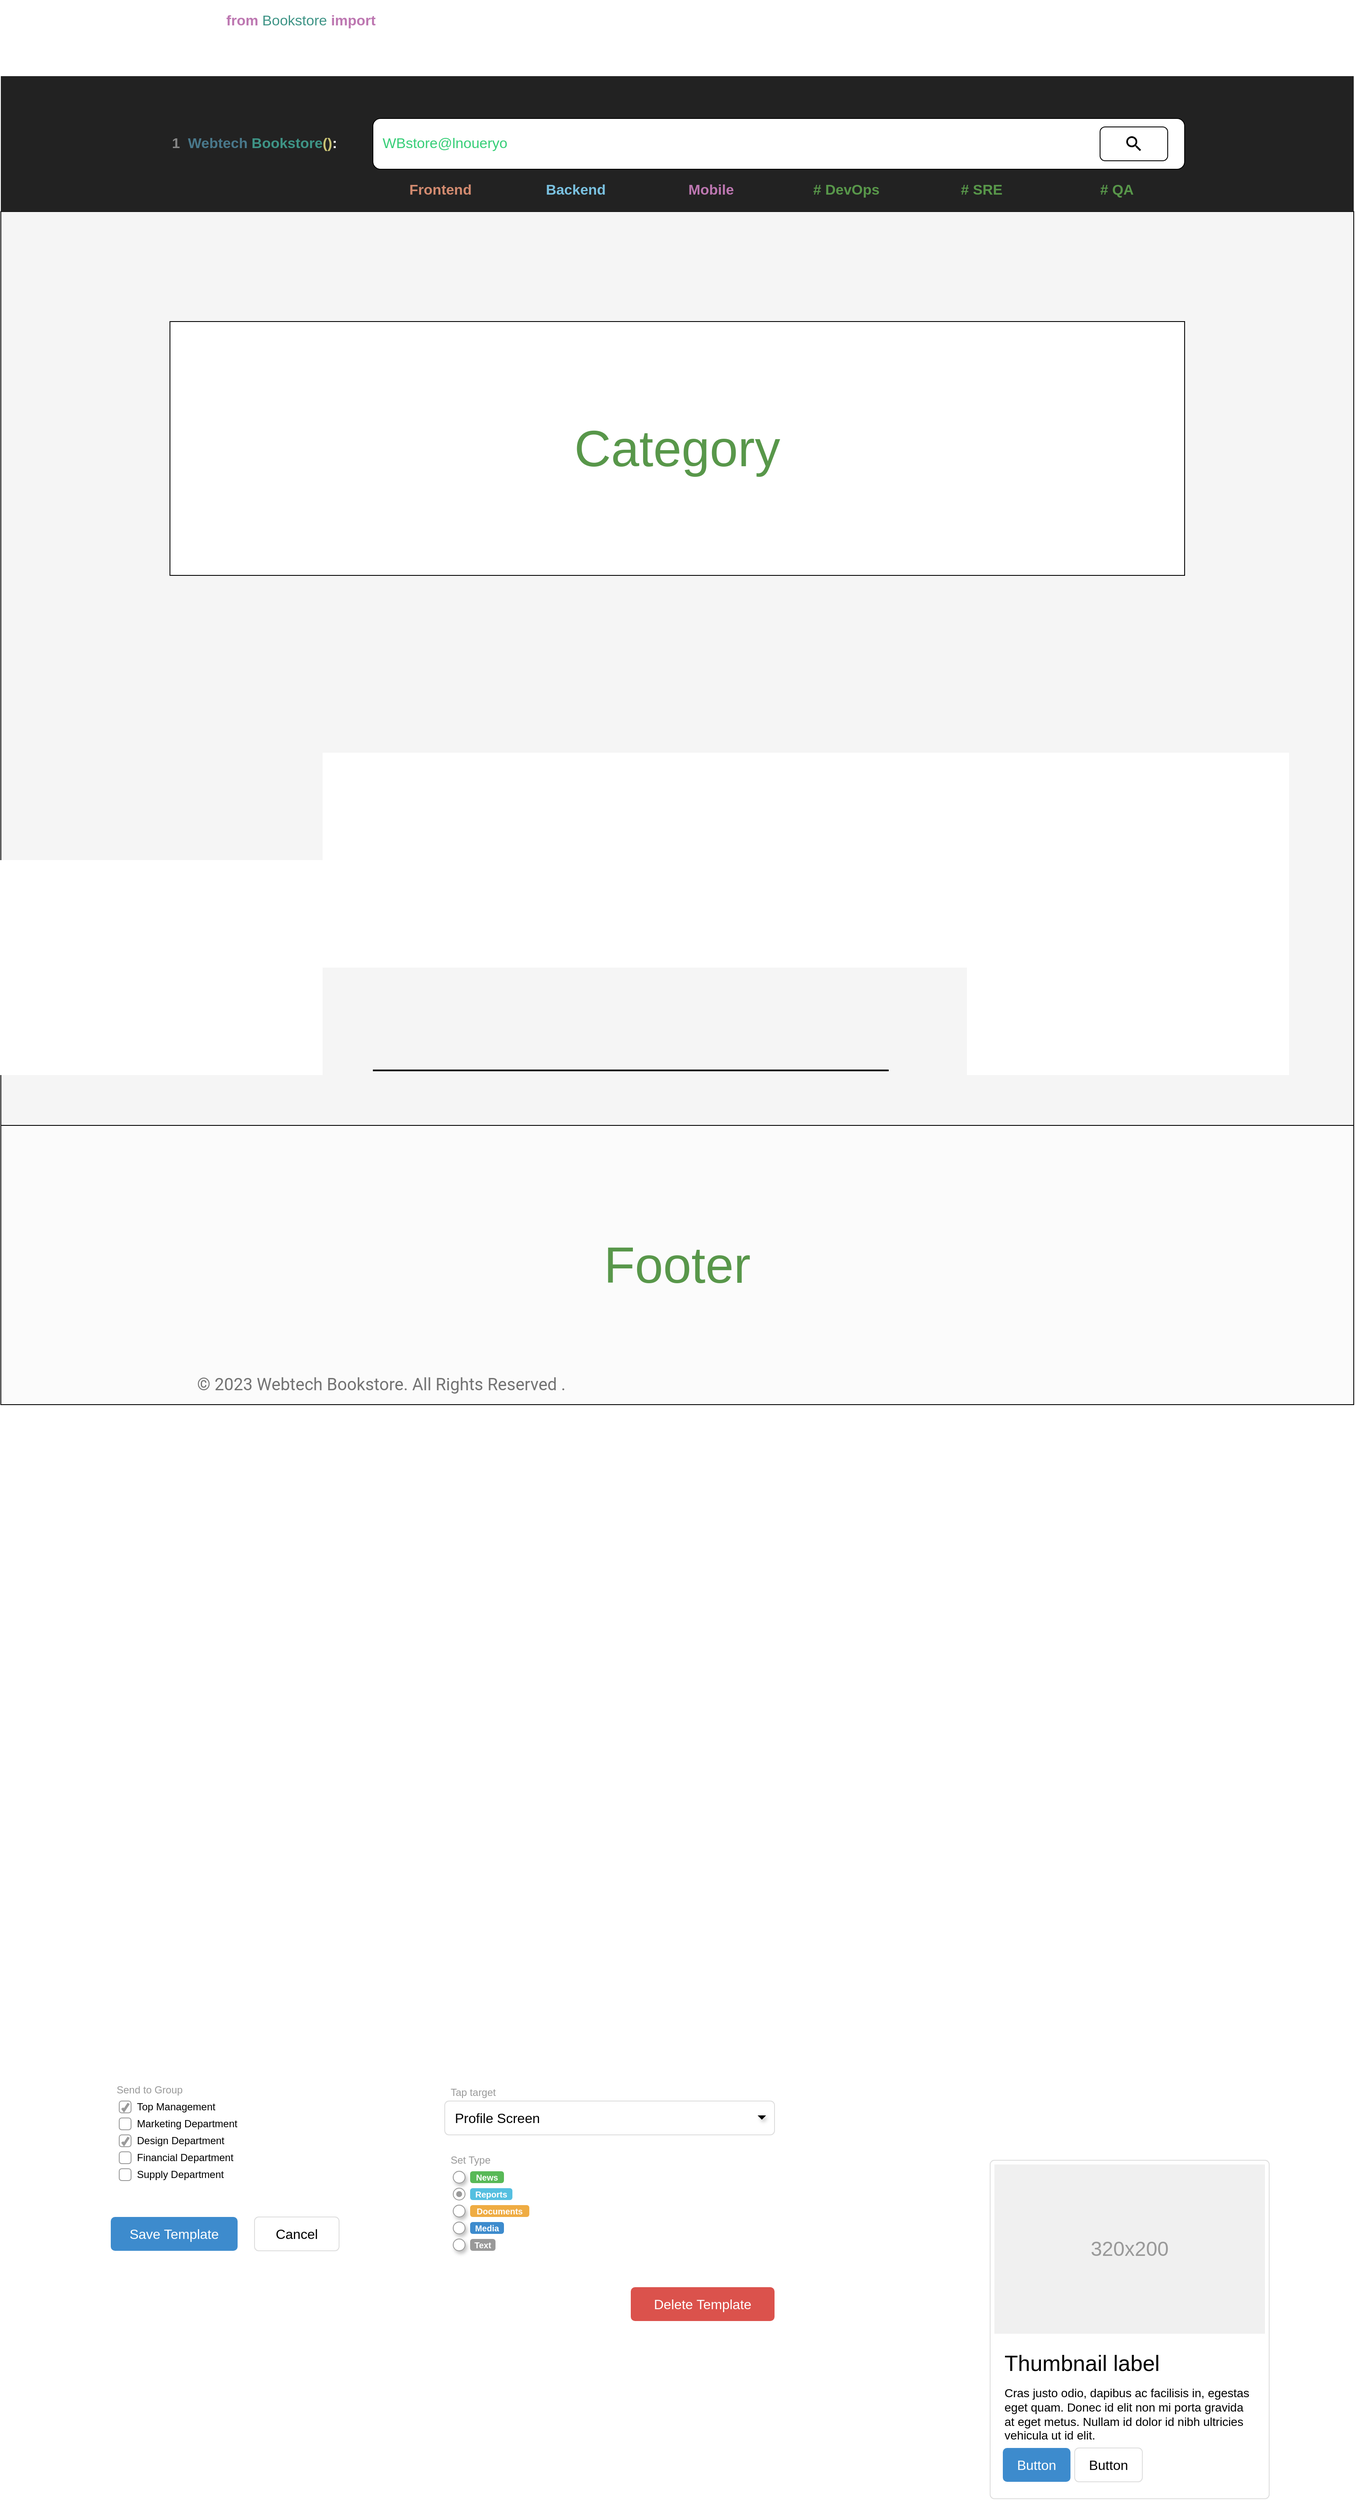 <mxfile>
    <diagram id="iu-9Q0I3nVZPA6guKDX-" name="Home">
        <mxGraphModel dx="3035" dy="3295" grid="1" gridSize="10" guides="1" tooltips="1" connect="1" arrows="1" fold="1" page="1" pageScale="1" pageWidth="850" pageHeight="1100" math="0" shadow="0">
            <root>
                <mxCell id="0"/>
                <mxCell id="1" parent="0"/>
                <mxCell id="104" value="" style="rounded=0;whiteSpace=wrap;html=1;labelBackgroundColor=none;sketch=0;fontSize=17;fontColor=#58974a;fillColor=#f5f5f5;" parent="1" vertex="1">
                    <mxGeometry y="160" width="1600" height="1080" as="geometry"/>
                </mxCell>
                <mxCell id="12" value="" style="html=1;shadow=0;dashed=0;shape=mxgraph.bootstrap.rrect;rSize=5;strokeColor=#dddddd;rounded=0;fontSize=12;align=center;" parent="1" vertex="1">
                    <mxGeometry x="1170" y="2463" width="330" height="400" as="geometry"/>
                </mxCell>
                <mxCell id="13" value="320x200" style="shape=rect;fontSize=24;fillColor=#f0f0f0;strokeColor=none;fontColor=#999999;whiteSpace=wrap;" parent="12" vertex="1">
                    <mxGeometry x="5" y="5" width="320" height="200" as="geometry"/>
                </mxCell>
                <mxCell id="14" value="Thumbnail label" style="html=1;shadow=0;dashed=0;shape=mxgraph.bootstrap.anchor;fontSize=26;align=left;whiteSpace=wrap;" parent="12" vertex="1">
                    <mxGeometry x="15" y="220" width="300" height="40" as="geometry"/>
                </mxCell>
                <mxCell id="15" value="Cras justo odio, dapibus ac facilisis in, egestas eget quam. Donec id elit non mi porta gravida at eget metus. Nullam id dolor id nibh ultricies vehicula ut id elit." style="html=1;shadow=0;dashed=0;shape=mxgraph.bootstrap.anchor;strokeColor=#dddddd;whiteSpace=wrap;align=left;verticalAlign=top;fontSize=14;whiteSpace=wrap;" parent="12" vertex="1">
                    <mxGeometry x="15" y="260" width="300" height="80" as="geometry"/>
                </mxCell>
                <mxCell id="16" value="Button" style="html=1;shadow=0;dashed=0;shape=mxgraph.bootstrap.rrect;rSize=5;fontSize=16;fillColor=#3D8BCD;strokeColor=none;fontColor=#ffffff;whiteSpace=wrap;" parent="12" vertex="1">
                    <mxGeometry y="1" width="80" height="40" relative="1" as="geometry">
                        <mxPoint x="15" y="-60" as="offset"/>
                    </mxGeometry>
                </mxCell>
                <mxCell id="17" value="Button" style="html=1;shadow=0;dashed=0;shape=mxgraph.bootstrap.rrect;rSize=5;fontSize=16;strokeColor=#dddddd;whiteSpace=wrap;" parent="12" vertex="1">
                    <mxGeometry y="1" width="80" height="40" relative="1" as="geometry">
                        <mxPoint x="100" y="-60" as="offset"/>
                    </mxGeometry>
                </mxCell>
                <mxCell id="32" value="Tap target" style="html=1;shadow=0;dashed=0;shape=mxgraph.bootstrap.rect;strokeColor=none;fillColor=none;fontColor=#999999;align=left;spacingLeft=5;whiteSpace=wrap;rounded=0;" parent="1" vertex="1">
                    <mxGeometry x="525" y="2373" width="200" height="20" as="geometry"/>
                </mxCell>
                <mxCell id="33" value="Profile Screen" style="html=1;shadow=0;dashed=0;shape=mxgraph.bootstrap.rrect;rSize=5;strokeColor=#dddddd;align=left;spacingLeft=10;fontSize=16;whiteSpace=wrap;rounded=0;" parent="1" vertex="1">
                    <mxGeometry x="525" y="2393" width="390" height="40" as="geometry"/>
                </mxCell>
                <mxCell id="34" value="" style="shape=triangle;strokeColor=none;fillColor=#000000;direction=south;rounded=0;shadow=1;fontSize=12;fontColor=#000000;align=center;html=1;" parent="1" vertex="1">
                    <mxGeometry x="895" y="2410" width="10" height="5" as="geometry"/>
                </mxCell>
                <mxCell id="35" value="Send to Group" style="html=1;shadow=0;dashed=0;shape=mxgraph.bootstrap.rect;strokeColor=none;fillColor=none;fontColor=#999999;align=left;spacingLeft=5;whiteSpace=wrap;rounded=0;" parent="1" vertex="1">
                    <mxGeometry x="130" y="2370" width="200" height="20" as="geometry"/>
                </mxCell>
                <mxCell id="36" value="Top Management" style="html=1;shadow=0;dashed=0;shape=mxgraph.bootstrap.checkbox;fontSize=12;strokeColor=#999999;align=left;labelPosition=right;spacingLeft=5;rounded=0;" parent="1" vertex="1">
                    <mxGeometry x="140" y="2393" width="14" height="14" as="geometry"/>
                </mxCell>
                <mxCell id="37" value="Marketing Department" style="html=1;shadow=0;dashed=0;shape=mxgraph.bootstrap.rrect;fontSize=12;rSize=3;strokeColor=#999999;align=left;labelPosition=right;spacingLeft=5;rounded=0;" parent="1" vertex="1">
                    <mxGeometry x="140" y="2413" width="14" height="14" as="geometry"/>
                </mxCell>
                <mxCell id="38" value="Design Department" style="html=1;shadow=0;dashed=0;shape=mxgraph.bootstrap.checkbox;fontSize=12;strokeColor=#999999;align=left;labelPosition=right;spacingLeft=5;rounded=0;" parent="1" vertex="1">
                    <mxGeometry x="140" y="2433" width="14" height="14" as="geometry"/>
                </mxCell>
                <mxCell id="39" value="Financial Department" style="html=1;shadow=0;dashed=0;shape=mxgraph.bootstrap.rrect;fontSize=12;rSize=3;strokeColor=#999999;align=left;labelPosition=right;spacingLeft=5;rounded=0;" parent="1" vertex="1">
                    <mxGeometry x="140" y="2453" width="14" height="14" as="geometry"/>
                </mxCell>
                <mxCell id="40" value="Supply Department" style="html=1;shadow=0;dashed=0;shape=mxgraph.bootstrap.rrect;fontSize=12;rSize=3;strokeColor=#999999;align=left;labelPosition=right;spacingLeft=5;rounded=0;" parent="1" vertex="1">
                    <mxGeometry x="140" y="2473" width="14" height="14" as="geometry"/>
                </mxCell>
                <mxCell id="41" value="Set Type" style="html=1;shadow=0;dashed=0;shape=mxgraph.bootstrap.rect;strokeColor=none;fillColor=none;fontColor=#999999;align=left;spacingLeft=5;whiteSpace=wrap;rounded=0;" parent="1" vertex="1">
                    <mxGeometry x="525" y="2453" width="200" height="20" as="geometry"/>
                </mxCell>
                <mxCell id="42" value="" style="shape=ellipse;dashed=0;strokeColor=#999999;fillColor=#ffffff;html=1;rounded=0;shadow=1;fontSize=12;fontColor=#000000;align=center;" parent="1" vertex="1">
                    <mxGeometry x="535" y="2476" width="14" height="14" as="geometry"/>
                </mxCell>
                <mxCell id="43" value="News" style="html=1;shadow=0;dashed=0;shape=mxgraph.bootstrap.rrect;align=center;rSize=3;strokeColor=none;fillColor=#58B957;fontColor=#ffffff;fontStyle=1;fontSize=10;whiteSpace=wrap;rounded=0;" parent="1" vertex="1">
                    <mxGeometry x="555" y="2476" width="40" height="14" as="geometry"/>
                </mxCell>
                <mxCell id="44" value="" style="html=1;shadow=0;dashed=0;shape=mxgraph.bootstrap.radioButton;strokeColor=#999999;fillColor=#ffffff;rounded=0;fontSize=12;fontColor=#000000;align=center;" parent="1" vertex="1">
                    <mxGeometry x="535" y="2496" width="14" height="14" as="geometry"/>
                </mxCell>
                <mxCell id="45" value="Reports" style="html=1;shadow=0;dashed=0;shape=mxgraph.bootstrap.rrect;align=center;rSize=3;strokeColor=none;fillColor=#55BFE0;fontColor=#ffffff;fontStyle=1;fontSize=10;whiteSpace=wrap;rounded=0;" parent="1" vertex="1">
                    <mxGeometry x="555" y="2496" width="50" height="14" as="geometry"/>
                </mxCell>
                <mxCell id="46" value="" style="shape=ellipse;dashed=0;strokeColor=#999999;fillColor=#ffffff;html=1;rounded=0;shadow=1;fontSize=12;fontColor=#000000;align=center;" parent="1" vertex="1">
                    <mxGeometry x="535" y="2516" width="14" height="14" as="geometry"/>
                </mxCell>
                <mxCell id="47" value="Documents" style="html=1;shadow=0;dashed=0;shape=mxgraph.bootstrap.rrect;align=center;rSize=3;strokeColor=none;fillColor=#EFAC43;fontColor=#ffffff;fontStyle=1;fontSize=10;whiteSpace=wrap;rounded=0;" parent="1" vertex="1">
                    <mxGeometry x="555" y="2516" width="70" height="14" as="geometry"/>
                </mxCell>
                <mxCell id="48" value="" style="shape=ellipse;dashed=0;strokeColor=#999999;fillColor=#ffffff;html=1;rounded=0;shadow=1;fontSize=12;fontColor=#000000;align=center;" parent="1" vertex="1">
                    <mxGeometry x="535" y="2536" width="14" height="14" as="geometry"/>
                </mxCell>
                <mxCell id="49" value="Media" style="html=1;shadow=0;dashed=0;shape=mxgraph.bootstrap.rrect;align=center;rSize=3;strokeColor=none;fillColor=#3D8BCD;fontColor=#ffffff;fontStyle=1;fontSize=10;whiteSpace=wrap;rounded=0;" parent="1" vertex="1">
                    <mxGeometry x="555" y="2536" width="40" height="14" as="geometry"/>
                </mxCell>
                <mxCell id="50" value="" style="shape=ellipse;dashed=0;strokeColor=#999999;fillColor=#ffffff;html=1;rounded=0;shadow=1;fontSize=12;fontColor=#000000;align=center;" parent="1" vertex="1">
                    <mxGeometry x="535" y="2556" width="14" height="14" as="geometry"/>
                </mxCell>
                <mxCell id="51" value="Text" style="html=1;shadow=0;dashed=0;shape=mxgraph.bootstrap.rrect;align=center;rSize=3;strokeColor=none;fillColor=#999999;fontColor=#ffffff;fontStyle=1;fontSize=10;whiteSpace=wrap;rounded=0;" parent="1" vertex="1">
                    <mxGeometry x="555" y="2556" width="30" height="14" as="geometry"/>
                </mxCell>
                <mxCell id="52" value="Save Template" style="html=1;shadow=0;dashed=0;shape=mxgraph.bootstrap.rrect;align=center;rSize=5;strokeColor=none;fillColor=#3D8BCD;fontColor=#ffffff;fontSize=16;whiteSpace=wrap;rounded=0;" parent="1" vertex="1">
                    <mxGeometry x="130" y="2530" width="150" height="40" as="geometry"/>
                </mxCell>
                <mxCell id="53" value="Cancel" style="html=1;shadow=0;dashed=0;shape=mxgraph.bootstrap.rrect;align=center;rSize=5;strokeColor=#dddddd;fontSize=16;whiteSpace=wrap;rounded=0;" parent="1" vertex="1">
                    <mxGeometry x="300" y="2530" width="100" height="40" as="geometry"/>
                </mxCell>
                <mxCell id="54" value="Delete Template" style="html=1;shadow=0;dashed=0;shape=mxgraph.bootstrap.rrect;align=center;rSize=5;strokeColor=none;fillColor=#DB524C;fontColor=#ffffff;fontSize=16;whiteSpace=wrap;rounded=0;" parent="1" vertex="1">
                    <mxGeometry x="745" y="2613" width="170" height="40" as="geometry"/>
                </mxCell>
                <mxCell id="124" value="&lt;font style=&quot;font-size: 60px;&quot;&gt;Category&lt;/font&gt;" style="rounded=0;whiteSpace=wrap;html=1;labelBackgroundColor=none;sketch=0;fontSize=20;fontColor=#58974a;fillColor=#FFFFFF;" parent="1" vertex="1">
                    <mxGeometry x="200" y="290" width="1200" height="300" as="geometry"/>
                </mxCell>
                <mxCell id="125" value="&lt;font style=&quot;font-size: 60px;&quot;&gt;Footer&lt;/font&gt;" style="rounded=0;whiteSpace=wrap;html=1;labelBackgroundColor=none;sketch=0;fontSize=20;fontColor=#58974a;fillColor=#fbfbfb;" parent="1" vertex="1">
                    <mxGeometry y="1240" width="1600" height="330" as="geometry"/>
                </mxCell>
                <mxCell id="126" value="&lt;span style=&quot;color: rgba(0, 0, 0, 0.54); font-family: Roboto, &amp;quot;Helvetica Neue&amp;quot;, Helvetica, Arial, 文泉驛正黑, &amp;quot;WenQuanYi Zen Hei&amp;quot;, &amp;quot;Hiragino Sans GB&amp;quot;, &amp;quot;儷黑 Pro&amp;quot;, &amp;quot;LiHei Pro&amp;quot;, &amp;quot;Heiti TC&amp;quot;, 微軟正黑體, &amp;quot;Microsoft JhengHei UI&amp;quot;, &amp;quot;Microsoft JhengHei&amp;quot;, sans-serif; text-align: start; background-color: rgb(251, 251, 251);&quot;&gt;&lt;font style=&quot;font-size: 20px;&quot;&gt;© 2023 Webtech Bookstore. All Rights Reserved .&lt;/font&gt;&lt;/span&gt;" style="text;html=1;strokeColor=none;fillColor=none;align=center;verticalAlign=middle;whiteSpace=wrap;rounded=0;labelBackgroundColor=none;sketch=0;fontSize=20;fontColor=#58974a;" parent="1" vertex="1">
                    <mxGeometry x="200" y="1520" width="500" height="50" as="geometry"/>
                </mxCell>
                <mxCell id="128" value="" style="line;strokeWidth=2;html=1;labelBackgroundColor=none;sketch=0;fontSize=20;fontColor=#58974a;fillColor=#fbfbfb;" parent="1" vertex="1">
                    <mxGeometry x="440" y="1170" width="610" height="10" as="geometry"/>
                </mxCell>
                <mxCell id="z7ZdVrglcx-ecVN2qqOi-131" value="&lt;b style=&quot;&quot;&gt;&lt;font color=&quot;#bd77b1&quot;&gt;from&amp;nbsp;&lt;/font&gt;&lt;/b&gt;&lt;span style=&quot;color: rgb(62, 148, 134); text-align: left;&quot;&gt;Bookstore &lt;/span&gt;&lt;span style=&quot;text-align: left;&quot;&gt;&lt;font color=&quot;#bd77b1&quot;&gt;&lt;b&gt;import&lt;/b&gt;&lt;/font&gt;&lt;/span&gt;" style="text;html=1;strokeColor=none;fillColor=none;align=center;verticalAlign=middle;whiteSpace=wrap;rounded=0;labelBackgroundColor=none;sketch=0;fontSize=17;fontColor=#FFFFFF;" parent="1" vertex="1">
                    <mxGeometry x="250" y="-90" width="210" height="50" as="geometry"/>
                </mxCell>
                <mxCell id="aUzokdH6n-494Q2fgKW0-128" value="" style="html=1;shadow=0;dashed=0;shape=mxgraph.bootstrap.rect;fillColor=#222222;strokeColor=none;whiteSpace=wrap;rounded=0;fontSize=12;fontColor=#000000;align=center;" parent="1" vertex="1">
                    <mxGeometry width="1600" height="160" as="geometry"/>
                </mxCell>
                <mxCell id="aUzokdH6n-494Q2fgKW0-129" value="&lt;b style=&quot;font-size: 17px;&quot;&gt;&lt;font color=&quot;#878787&quot; style=&quot;font-size: 17px;&quot;&gt;1&lt;/font&gt;&lt;font style=&quot;font-size: 17px;&quot; color=&quot;#49788b&quot;&gt;&amp;nbsp; Webtech&lt;/font&gt;&lt;font style=&quot;font-size: 17px;&quot; color=&quot;#3e9486&quot;&gt; Bookstore&lt;/font&gt;&lt;font style=&quot;font-size: 17px;&quot; color=&quot;#c9c375&quot;&gt;()&lt;/font&gt;&lt;font style=&quot;font-size: 17px;&quot; color=&quot;#ffffff&quot;&gt;:&lt;/font&gt;&lt;/b&gt;" style="html=1;shadow=0;dashed=0;fillColor=none;strokeColor=none;shape=mxgraph.bootstrap.rect;fontColor=#999999;fontSize=14;whiteSpace=wrap;" parent="1" vertex="1">
                    <mxGeometry x="200" y="40" width="200" height="80" as="geometry"/>
                </mxCell>
                <mxCell id="aUzokdH6n-494Q2fgKW0-130" value="&amp;nbsp; &lt;font color=&quot;#36ce77&quot;&gt;WBstore@lnoueryo&lt;/font&gt;&lt;font color=&quot;#ffffff&quot;&gt;:~ $ python for beginner&lt;/font&gt;" style="rounded=1;whiteSpace=wrap;html=1;fontSize=17;fontColor=#49788b;align=left;" parent="1" vertex="1">
                    <mxGeometry x="440" y="50" width="960" height="60" as="geometry"/>
                </mxCell>
                <mxCell id="aUzokdH6n-494Q2fgKW0-131" value="" style="group" parent="1" vertex="1" connectable="0">
                    <mxGeometry x="1300" y="60" width="80" height="40" as="geometry"/>
                </mxCell>
                <mxCell id="aUzokdH6n-494Q2fgKW0-132" value="" style="rounded=1;whiteSpace=wrap;html=1;labelBackgroundColor=#FFFFFF;sketch=0;fontSize=17;fontColor=#FFFFFF;fillColor=#FFFFFF;" parent="aUzokdH6n-494Q2fgKW0-131" vertex="1">
                    <mxGeometry width="80" height="40" as="geometry"/>
                </mxCell>
                <mxCell id="aUzokdH6n-494Q2fgKW0-133" value="" style="shape=image;verticalLabelPosition=bottom;labelBackgroundColor=default;verticalAlign=top;aspect=fixed;imageAspect=0;image=data:image/svg+xml,PHN2ZyB4bWxucz0iaHR0cDovL3d3dy53My5vcmcvMjAwMC9zdmciIHZpZXdCb3g9IjAgMCAyNCAyNCI+PHBhdGggZD0iTTkuNSwzQTYuNSw2LjUgMCAwLDEgMTYsOS41QzE2LDExLjExIDE1LjQxLDEyLjU5IDE0LjQ0LDEzLjczTDE0LjcxLDE0SDE1LjVMMjAuNSwxOUwxOSwyMC41TDE0LDE1LjVWMTQuNzFMMTMuNzMsMTQuNDRDMTIuNTksMTUuNDEgMTEuMTEsMTYgOS41LDE2QTYuNSw2LjUgMCAwLDEgMyw5LjVBNi41LDYuNSAwIDAsMSA5LjUsM005LjUsNUM3LDUgNSw3IDUsOS41QzUsMTIgNywxNCA5LjUsMTRDMTIsMTQgMTQsMTIgMTQsOS41QzE0LDcgMTIsNSA5LjUsNVoiLz48L3N2Zz4=;" parent="aUzokdH6n-494Q2fgKW0-131" vertex="1">
                    <mxGeometry x="28" y="8" width="24" height="24" as="geometry"/>
                </mxCell>
                <mxCell id="aUzokdH6n-494Q2fgKW0-134" value="&lt;font color=&quot;#d38b70&quot;&gt;&lt;b&gt;Frontend&lt;/b&gt;&lt;/font&gt;" style="text;html=1;strokeColor=none;fillColor=none;align=center;verticalAlign=middle;whiteSpace=wrap;rounded=0;labelBackgroundColor=none;sketch=0;fontSize=17;fontColor=#FFFFFF;" parent="1" vertex="1">
                    <mxGeometry x="440" y="110" width="160" height="50" as="geometry"/>
                </mxCell>
                <mxCell id="aUzokdH6n-494Q2fgKW0-135" value="&lt;font color=&quot;#7ac1e0&quot;&gt;&lt;b&gt;Backend&lt;/b&gt;&lt;/font&gt;" style="text;html=1;strokeColor=none;fillColor=none;align=center;verticalAlign=middle;whiteSpace=wrap;rounded=0;labelBackgroundColor=none;sketch=0;fontSize=17;fontColor=#FFFFFF;" parent="1" vertex="1">
                    <mxGeometry x="600" y="110" width="160" height="50" as="geometry"/>
                </mxCell>
                <mxCell id="aUzokdH6n-494Q2fgKW0-136" value="&lt;b&gt;&lt;font color=&quot;#58974a&quot;&gt;# DevOps&lt;/font&gt;&lt;/b&gt;" style="text;html=1;strokeColor=none;fillColor=none;align=center;verticalAlign=middle;whiteSpace=wrap;rounded=0;labelBackgroundColor=none;sketch=0;fontSize=17;fontColor=#FFFFFF;" parent="1" vertex="1">
                    <mxGeometry x="920" y="110" width="160" height="50" as="geometry"/>
                </mxCell>
                <mxCell id="aUzokdH6n-494Q2fgKW0-137" value="&lt;b&gt;&lt;font color=&quot;#58974a&quot;&gt;# SRE&lt;/font&gt;&lt;/b&gt;" style="text;html=1;strokeColor=none;fillColor=none;align=center;verticalAlign=middle;whiteSpace=wrap;rounded=0;labelBackgroundColor=none;sketch=0;fontSize=17;fontColor=#FFFFFF;" parent="1" vertex="1">
                    <mxGeometry x="1080" y="110" width="160" height="50" as="geometry"/>
                </mxCell>
                <mxCell id="aUzokdH6n-494Q2fgKW0-138" value="&lt;b&gt;&lt;font color=&quot;#58974a&quot;&gt;# QA&lt;/font&gt;&lt;/b&gt;" style="text;html=1;strokeColor=none;fillColor=none;align=center;verticalAlign=middle;whiteSpace=wrap;rounded=0;labelBackgroundColor=none;sketch=0;fontSize=17;fontColor=#FFFFFF;" parent="1" vertex="1">
                    <mxGeometry x="1240" y="110" width="160" height="50" as="geometry"/>
                </mxCell>
                <mxCell id="aUzokdH6n-494Q2fgKW0-139" value="&lt;font color=&quot;#bd77b1&quot;&gt;&lt;b&gt;Mobile&lt;/b&gt;&lt;/font&gt;" style="text;html=1;strokeColor=none;fillColor=none;align=center;verticalAlign=middle;whiteSpace=wrap;rounded=0;labelBackgroundColor=none;sketch=0;fontSize=17;fontColor=#FFFFFF;" parent="1" vertex="1">
                    <mxGeometry x="760" y="110" width="160" height="50" as="geometry"/>
                </mxCell>
            </root>
        </mxGraphModel>
    </diagram>
    <diagram name="Book Collections" id="AzkUI0gB38Serak8jHaA">
        <mxGraphModel dx="1349" dy="2076" grid="1" gridSize="10" guides="1" tooltips="1" connect="1" arrows="1" fold="1" page="1" pageScale="1" pageWidth="850" pageHeight="1100" math="0" shadow="0">
            <root>
                <mxCell id="Fp4AKJfs3A7mnwe-e1Vw-0"/>
                <mxCell id="Fp4AKJfs3A7mnwe-e1Vw-1" parent="Fp4AKJfs3A7mnwe-e1Vw-0"/>
                <mxCell id="Fp4AKJfs3A7mnwe-e1Vw-2" value="" style="rounded=0;whiteSpace=wrap;html=1;labelBackgroundColor=none;sketch=0;fontSize=17;fontColor=#58974a;fillColor=#f5f5f5;" parent="Fp4AKJfs3A7mnwe-e1Vw-1" vertex="1">
                    <mxGeometry y="160" width="1600" height="1080" as="geometry"/>
                </mxCell>
                <mxCell id="Fp4AKJfs3A7mnwe-e1Vw-3" value="" style="html=1;shadow=0;dashed=0;shape=mxgraph.bootstrap.rect;fillColor=#222222;strokeColor=none;whiteSpace=wrap;rounded=0;fontSize=12;fontColor=#000000;align=center;" parent="Fp4AKJfs3A7mnwe-e1Vw-1" vertex="1">
                    <mxGeometry width="1600" height="160" as="geometry"/>
                </mxCell>
                <mxCell id="Fp4AKJfs3A7mnwe-e1Vw-4" value="" style="html=1;shadow=0;dashed=0;shape=mxgraph.bootstrap.rrect;rSize=5;strokeColor=#dddddd;rounded=0;fontSize=12;align=center;" parent="Fp4AKJfs3A7mnwe-e1Vw-1" vertex="1">
                    <mxGeometry x="1170" y="2463" width="330" height="400" as="geometry"/>
                </mxCell>
                <mxCell id="Fp4AKJfs3A7mnwe-e1Vw-5" value="320x200" style="shape=rect;fontSize=24;fillColor=#f0f0f0;strokeColor=none;fontColor=#999999;whiteSpace=wrap;" parent="Fp4AKJfs3A7mnwe-e1Vw-4" vertex="1">
                    <mxGeometry x="5" y="5" width="320" height="200" as="geometry"/>
                </mxCell>
                <mxCell id="Fp4AKJfs3A7mnwe-e1Vw-6" value="Thumbnail label" style="html=1;shadow=0;dashed=0;shape=mxgraph.bootstrap.anchor;fontSize=26;align=left;whiteSpace=wrap;" parent="Fp4AKJfs3A7mnwe-e1Vw-4" vertex="1">
                    <mxGeometry x="15" y="220" width="300" height="40" as="geometry"/>
                </mxCell>
                <mxCell id="Fp4AKJfs3A7mnwe-e1Vw-7" value="Cras justo odio, dapibus ac facilisis in, egestas eget quam. Donec id elit non mi porta gravida at eget metus. Nullam id dolor id nibh ultricies vehicula ut id elit." style="html=1;shadow=0;dashed=0;shape=mxgraph.bootstrap.anchor;strokeColor=#dddddd;whiteSpace=wrap;align=left;verticalAlign=top;fontSize=14;whiteSpace=wrap;" parent="Fp4AKJfs3A7mnwe-e1Vw-4" vertex="1">
                    <mxGeometry x="15" y="260" width="300" height="80" as="geometry"/>
                </mxCell>
                <mxCell id="Fp4AKJfs3A7mnwe-e1Vw-8" value="Button" style="html=1;shadow=0;dashed=0;shape=mxgraph.bootstrap.rrect;rSize=5;fontSize=16;fillColor=#3D8BCD;strokeColor=none;fontColor=#ffffff;whiteSpace=wrap;" parent="Fp4AKJfs3A7mnwe-e1Vw-4" vertex="1">
                    <mxGeometry y="1" width="80" height="40" relative="1" as="geometry">
                        <mxPoint x="15" y="-60" as="offset"/>
                    </mxGeometry>
                </mxCell>
                <mxCell id="Fp4AKJfs3A7mnwe-e1Vw-9" value="Button" style="html=1;shadow=0;dashed=0;shape=mxgraph.bootstrap.rrect;rSize=5;fontSize=16;strokeColor=#dddddd;whiteSpace=wrap;" parent="Fp4AKJfs3A7mnwe-e1Vw-4" vertex="1">
                    <mxGeometry y="1" width="80" height="40" relative="1" as="geometry">
                        <mxPoint x="100" y="-60" as="offset"/>
                    </mxGeometry>
                </mxCell>
                <mxCell id="Fp4AKJfs3A7mnwe-e1Vw-10" value="Tap target" style="html=1;shadow=0;dashed=0;shape=mxgraph.bootstrap.rect;strokeColor=none;fillColor=none;fontColor=#999999;align=left;spacingLeft=5;whiteSpace=wrap;rounded=0;" parent="Fp4AKJfs3A7mnwe-e1Vw-1" vertex="1">
                    <mxGeometry x="525" y="2373" width="200" height="20" as="geometry"/>
                </mxCell>
                <mxCell id="Fp4AKJfs3A7mnwe-e1Vw-11" value="Profile Screen" style="html=1;shadow=0;dashed=0;shape=mxgraph.bootstrap.rrect;rSize=5;strokeColor=#dddddd;align=left;spacingLeft=10;fontSize=16;whiteSpace=wrap;rounded=0;" parent="Fp4AKJfs3A7mnwe-e1Vw-1" vertex="1">
                    <mxGeometry x="525" y="2393" width="390" height="40" as="geometry"/>
                </mxCell>
                <mxCell id="Fp4AKJfs3A7mnwe-e1Vw-12" value="" style="shape=triangle;strokeColor=none;fillColor=#000000;direction=south;rounded=0;shadow=1;fontSize=12;fontColor=#000000;align=center;html=1;" parent="Fp4AKJfs3A7mnwe-e1Vw-1" vertex="1">
                    <mxGeometry x="895" y="2410" width="10" height="5" as="geometry"/>
                </mxCell>
                <mxCell id="Fp4AKJfs3A7mnwe-e1Vw-13" value="Send to Group" style="html=1;shadow=0;dashed=0;shape=mxgraph.bootstrap.rect;strokeColor=none;fillColor=none;fontColor=#999999;align=left;spacingLeft=5;whiteSpace=wrap;rounded=0;" parent="Fp4AKJfs3A7mnwe-e1Vw-1" vertex="1">
                    <mxGeometry x="130" y="2370" width="200" height="20" as="geometry"/>
                </mxCell>
                <mxCell id="Fp4AKJfs3A7mnwe-e1Vw-14" value="Top Management" style="html=1;shadow=0;dashed=0;shape=mxgraph.bootstrap.checkbox;fontSize=12;strokeColor=#999999;align=left;labelPosition=right;spacingLeft=5;rounded=0;" parent="Fp4AKJfs3A7mnwe-e1Vw-1" vertex="1">
                    <mxGeometry x="140" y="2393" width="14" height="14" as="geometry"/>
                </mxCell>
                <mxCell id="Fp4AKJfs3A7mnwe-e1Vw-15" value="Marketing Department" style="html=1;shadow=0;dashed=0;shape=mxgraph.bootstrap.rrect;fontSize=12;rSize=3;strokeColor=#999999;align=left;labelPosition=right;spacingLeft=5;rounded=0;" parent="Fp4AKJfs3A7mnwe-e1Vw-1" vertex="1">
                    <mxGeometry x="140" y="2413" width="14" height="14" as="geometry"/>
                </mxCell>
                <mxCell id="Fp4AKJfs3A7mnwe-e1Vw-16" value="Design Department" style="html=1;shadow=0;dashed=0;shape=mxgraph.bootstrap.checkbox;fontSize=12;strokeColor=#999999;align=left;labelPosition=right;spacingLeft=5;rounded=0;" parent="Fp4AKJfs3A7mnwe-e1Vw-1" vertex="1">
                    <mxGeometry x="140" y="2433" width="14" height="14" as="geometry"/>
                </mxCell>
                <mxCell id="Fp4AKJfs3A7mnwe-e1Vw-17" value="Financial Department" style="html=1;shadow=0;dashed=0;shape=mxgraph.bootstrap.rrect;fontSize=12;rSize=3;strokeColor=#999999;align=left;labelPosition=right;spacingLeft=5;rounded=0;" parent="Fp4AKJfs3A7mnwe-e1Vw-1" vertex="1">
                    <mxGeometry x="140" y="2453" width="14" height="14" as="geometry"/>
                </mxCell>
                <mxCell id="Fp4AKJfs3A7mnwe-e1Vw-18" value="Supply Department" style="html=1;shadow=0;dashed=0;shape=mxgraph.bootstrap.rrect;fontSize=12;rSize=3;strokeColor=#999999;align=left;labelPosition=right;spacingLeft=5;rounded=0;" parent="Fp4AKJfs3A7mnwe-e1Vw-1" vertex="1">
                    <mxGeometry x="140" y="2473" width="14" height="14" as="geometry"/>
                </mxCell>
                <mxCell id="Fp4AKJfs3A7mnwe-e1Vw-19" value="Set Type" style="html=1;shadow=0;dashed=0;shape=mxgraph.bootstrap.rect;strokeColor=none;fillColor=none;fontColor=#999999;align=left;spacingLeft=5;whiteSpace=wrap;rounded=0;" parent="Fp4AKJfs3A7mnwe-e1Vw-1" vertex="1">
                    <mxGeometry x="525" y="2453" width="200" height="20" as="geometry"/>
                </mxCell>
                <mxCell id="Fp4AKJfs3A7mnwe-e1Vw-20" value="" style="shape=ellipse;dashed=0;strokeColor=#999999;fillColor=#ffffff;html=1;rounded=0;shadow=1;fontSize=12;fontColor=#000000;align=center;" parent="Fp4AKJfs3A7mnwe-e1Vw-1" vertex="1">
                    <mxGeometry x="535" y="2476" width="14" height="14" as="geometry"/>
                </mxCell>
                <mxCell id="Fp4AKJfs3A7mnwe-e1Vw-21" value="News" style="html=1;shadow=0;dashed=0;shape=mxgraph.bootstrap.rrect;align=center;rSize=3;strokeColor=none;fillColor=#58B957;fontColor=#ffffff;fontStyle=1;fontSize=10;whiteSpace=wrap;rounded=0;" parent="Fp4AKJfs3A7mnwe-e1Vw-1" vertex="1">
                    <mxGeometry x="555" y="2476" width="40" height="14" as="geometry"/>
                </mxCell>
                <mxCell id="Fp4AKJfs3A7mnwe-e1Vw-22" value="" style="html=1;shadow=0;dashed=0;shape=mxgraph.bootstrap.radioButton;strokeColor=#999999;fillColor=#ffffff;rounded=0;fontSize=12;fontColor=#000000;align=center;" parent="Fp4AKJfs3A7mnwe-e1Vw-1" vertex="1">
                    <mxGeometry x="535" y="2496" width="14" height="14" as="geometry"/>
                </mxCell>
                <mxCell id="Fp4AKJfs3A7mnwe-e1Vw-23" value="Reports" style="html=1;shadow=0;dashed=0;shape=mxgraph.bootstrap.rrect;align=center;rSize=3;strokeColor=none;fillColor=#55BFE0;fontColor=#ffffff;fontStyle=1;fontSize=10;whiteSpace=wrap;rounded=0;" parent="Fp4AKJfs3A7mnwe-e1Vw-1" vertex="1">
                    <mxGeometry x="555" y="2496" width="50" height="14" as="geometry"/>
                </mxCell>
                <mxCell id="Fp4AKJfs3A7mnwe-e1Vw-24" value="" style="shape=ellipse;dashed=0;strokeColor=#999999;fillColor=#ffffff;html=1;rounded=0;shadow=1;fontSize=12;fontColor=#000000;align=center;" parent="Fp4AKJfs3A7mnwe-e1Vw-1" vertex="1">
                    <mxGeometry x="535" y="2516" width="14" height="14" as="geometry"/>
                </mxCell>
                <mxCell id="Fp4AKJfs3A7mnwe-e1Vw-25" value="Documents" style="html=1;shadow=0;dashed=0;shape=mxgraph.bootstrap.rrect;align=center;rSize=3;strokeColor=none;fillColor=#EFAC43;fontColor=#ffffff;fontStyle=1;fontSize=10;whiteSpace=wrap;rounded=0;" parent="Fp4AKJfs3A7mnwe-e1Vw-1" vertex="1">
                    <mxGeometry x="555" y="2516" width="70" height="14" as="geometry"/>
                </mxCell>
                <mxCell id="Fp4AKJfs3A7mnwe-e1Vw-26" value="" style="shape=ellipse;dashed=0;strokeColor=#999999;fillColor=#ffffff;html=1;rounded=0;shadow=1;fontSize=12;fontColor=#000000;align=center;" parent="Fp4AKJfs3A7mnwe-e1Vw-1" vertex="1">
                    <mxGeometry x="535" y="2536" width="14" height="14" as="geometry"/>
                </mxCell>
                <mxCell id="Fp4AKJfs3A7mnwe-e1Vw-27" value="Media" style="html=1;shadow=0;dashed=0;shape=mxgraph.bootstrap.rrect;align=center;rSize=3;strokeColor=none;fillColor=#3D8BCD;fontColor=#ffffff;fontStyle=1;fontSize=10;whiteSpace=wrap;rounded=0;" parent="Fp4AKJfs3A7mnwe-e1Vw-1" vertex="1">
                    <mxGeometry x="555" y="2536" width="40" height="14" as="geometry"/>
                </mxCell>
                <mxCell id="Fp4AKJfs3A7mnwe-e1Vw-28" value="" style="shape=ellipse;dashed=0;strokeColor=#999999;fillColor=#ffffff;html=1;rounded=0;shadow=1;fontSize=12;fontColor=#000000;align=center;" parent="Fp4AKJfs3A7mnwe-e1Vw-1" vertex="1">
                    <mxGeometry x="535" y="2556" width="14" height="14" as="geometry"/>
                </mxCell>
                <mxCell id="Fp4AKJfs3A7mnwe-e1Vw-29" value="Text" style="html=1;shadow=0;dashed=0;shape=mxgraph.bootstrap.rrect;align=center;rSize=3;strokeColor=none;fillColor=#999999;fontColor=#ffffff;fontStyle=1;fontSize=10;whiteSpace=wrap;rounded=0;" parent="Fp4AKJfs3A7mnwe-e1Vw-1" vertex="1">
                    <mxGeometry x="555" y="2556" width="30" height="14" as="geometry"/>
                </mxCell>
                <mxCell id="Fp4AKJfs3A7mnwe-e1Vw-30" value="Save Template" style="html=1;shadow=0;dashed=0;shape=mxgraph.bootstrap.rrect;align=center;rSize=5;strokeColor=none;fillColor=#3D8BCD;fontColor=#ffffff;fontSize=16;whiteSpace=wrap;rounded=0;" parent="Fp4AKJfs3A7mnwe-e1Vw-1" vertex="1">
                    <mxGeometry x="130" y="2530" width="150" height="40" as="geometry"/>
                </mxCell>
                <mxCell id="Fp4AKJfs3A7mnwe-e1Vw-31" value="Cancel" style="html=1;shadow=0;dashed=0;shape=mxgraph.bootstrap.rrect;align=center;rSize=5;strokeColor=#dddddd;fontSize=16;whiteSpace=wrap;rounded=0;" parent="Fp4AKJfs3A7mnwe-e1Vw-1" vertex="1">
                    <mxGeometry x="300" y="2530" width="100" height="40" as="geometry"/>
                </mxCell>
                <mxCell id="Fp4AKJfs3A7mnwe-e1Vw-32" value="Delete Template" style="html=1;shadow=0;dashed=0;shape=mxgraph.bootstrap.rrect;align=center;rSize=5;strokeColor=none;fillColor=#DB524C;fontColor=#ffffff;fontSize=16;whiteSpace=wrap;rounded=0;" parent="Fp4AKJfs3A7mnwe-e1Vw-1" vertex="1">
                    <mxGeometry x="745" y="2613" width="170" height="40" as="geometry"/>
                </mxCell>
                <mxCell id="Fp4AKJfs3A7mnwe-e1Vw-33" value="&lt;b style=&quot;font-size: 17px;&quot;&gt;&lt;font color=&quot;#878787&quot; style=&quot;font-size: 17px;&quot;&gt;1&lt;/font&gt;&lt;font style=&quot;font-size: 17px;&quot; color=&quot;#49788b&quot;&gt;&amp;nbsp; Webtech&lt;/font&gt;&lt;font style=&quot;font-size: 17px;&quot; color=&quot;#3e9486&quot;&gt; Bookstore&lt;/font&gt;&lt;font style=&quot;font-size: 17px;&quot; color=&quot;#c9c375&quot;&gt;()&lt;/font&gt;&lt;font style=&quot;font-size: 17px;&quot; color=&quot;#ffffff&quot;&gt;:&lt;/font&gt;&lt;/b&gt;" style="html=1;shadow=0;dashed=0;fillColor=none;strokeColor=none;shape=mxgraph.bootstrap.rect;fontColor=#999999;fontSize=14;whiteSpace=wrap;" parent="Fp4AKJfs3A7mnwe-e1Vw-1" vertex="1">
                    <mxGeometry x="200" y="40" width="200" height="80" as="geometry"/>
                </mxCell>
                <mxCell id="Fp4AKJfs3A7mnwe-e1Vw-34" value="&amp;nbsp; &lt;font color=&quot;#36ce77&quot;&gt;WBstore@lnoueryo&lt;/font&gt;&lt;font color=&quot;#ffffff&quot;&gt;:~ $ python for beginner&lt;/font&gt;" style="rounded=1;whiteSpace=wrap;html=1;fontSize=17;fontColor=#49788b;align=left;" parent="Fp4AKJfs3A7mnwe-e1Vw-1" vertex="1">
                    <mxGeometry x="440" y="50" width="960" height="60" as="geometry"/>
                </mxCell>
                <mxCell id="Fp4AKJfs3A7mnwe-e1Vw-35" value="" style="group" parent="Fp4AKJfs3A7mnwe-e1Vw-1" vertex="1" connectable="0">
                    <mxGeometry x="1300" y="60" width="80" height="40" as="geometry"/>
                </mxCell>
                <mxCell id="Fp4AKJfs3A7mnwe-e1Vw-36" value="" style="rounded=1;whiteSpace=wrap;html=1;labelBackgroundColor=#FFFFFF;sketch=0;fontSize=17;fontColor=#FFFFFF;fillColor=#FFFFFF;" parent="Fp4AKJfs3A7mnwe-e1Vw-35" vertex="1">
                    <mxGeometry width="80" height="40" as="geometry"/>
                </mxCell>
                <mxCell id="Fp4AKJfs3A7mnwe-e1Vw-37" value="" style="shape=image;verticalLabelPosition=bottom;labelBackgroundColor=default;verticalAlign=top;aspect=fixed;imageAspect=0;image=data:image/svg+xml,PHN2ZyB4bWxucz0iaHR0cDovL3d3dy53My5vcmcvMjAwMC9zdmciIHZpZXdCb3g9IjAgMCAyNCAyNCI+PHBhdGggZD0iTTkuNSwzQTYuNSw2LjUgMCAwLDEgMTYsOS41QzE2LDExLjExIDE1LjQxLDEyLjU5IDE0LjQ0LDEzLjczTDE0LjcxLDE0SDE1LjVMMjAuNSwxOUwxOSwyMC41TDE0LDE1LjVWMTQuNzFMMTMuNzMsMTQuNDRDMTIuNTksMTUuNDEgMTEuMTEsMTYgOS41LDE2QTYuNSw2LjUgMCAwLDEgMyw5LjVBNi41LDYuNSAwIDAsMSA5LjUsM005LjUsNUM3LDUgNSw3IDUsOS41QzUsMTIgNywxNCA5LjUsMTRDMTIsMTQgMTQsMTIgMTQsOS41QzE0LDcgMTIsNSA5LjUsNVoiLz48L3N2Zz4=;" parent="Fp4AKJfs3A7mnwe-e1Vw-35" vertex="1">
                    <mxGeometry x="28" y="8" width="24" height="24" as="geometry"/>
                </mxCell>
                <mxCell id="Fp4AKJfs3A7mnwe-e1Vw-38" value="&lt;font color=&quot;#d38b70&quot;&gt;&lt;b&gt;Frontend&lt;/b&gt;&lt;/font&gt;" style="text;html=1;strokeColor=none;fillColor=none;align=center;verticalAlign=middle;whiteSpace=wrap;rounded=0;labelBackgroundColor=none;sketch=0;fontSize=17;fontColor=#FFFFFF;" parent="Fp4AKJfs3A7mnwe-e1Vw-1" vertex="1">
                    <mxGeometry x="440" y="110" width="160" height="50" as="geometry"/>
                </mxCell>
                <mxCell id="Fp4AKJfs3A7mnwe-e1Vw-39" value="&lt;font color=&quot;#7ac1e0&quot;&gt;&lt;b&gt;Backend&lt;/b&gt;&lt;/font&gt;" style="text;html=1;strokeColor=none;fillColor=none;align=center;verticalAlign=middle;whiteSpace=wrap;rounded=0;labelBackgroundColor=none;sketch=0;fontSize=17;fontColor=#FFFFFF;" parent="Fp4AKJfs3A7mnwe-e1Vw-1" vertex="1">
                    <mxGeometry x="600" y="110" width="160" height="50" as="geometry"/>
                </mxCell>
                <mxCell id="Fp4AKJfs3A7mnwe-e1Vw-40" value="&lt;b&gt;&lt;font color=&quot;#58974a&quot;&gt;# DevOps&lt;/font&gt;&lt;/b&gt;" style="text;html=1;strokeColor=none;fillColor=none;align=center;verticalAlign=middle;whiteSpace=wrap;rounded=0;labelBackgroundColor=none;sketch=0;fontSize=17;fontColor=#FFFFFF;" parent="Fp4AKJfs3A7mnwe-e1Vw-1" vertex="1">
                    <mxGeometry x="920" y="110" width="160" height="50" as="geometry"/>
                </mxCell>
                <mxCell id="Fp4AKJfs3A7mnwe-e1Vw-41" value="&lt;b&gt;&lt;font color=&quot;#58974a&quot;&gt;# SRE&lt;/font&gt;&lt;/b&gt;" style="text;html=1;strokeColor=none;fillColor=none;align=center;verticalAlign=middle;whiteSpace=wrap;rounded=0;labelBackgroundColor=none;sketch=0;fontSize=17;fontColor=#FFFFFF;" parent="Fp4AKJfs3A7mnwe-e1Vw-1" vertex="1">
                    <mxGeometry x="1080" y="110" width="160" height="50" as="geometry"/>
                </mxCell>
                <mxCell id="Fp4AKJfs3A7mnwe-e1Vw-42" value="&lt;b&gt;&lt;font color=&quot;#58974a&quot;&gt;# QA&lt;/font&gt;&lt;/b&gt;" style="text;html=1;strokeColor=none;fillColor=none;align=center;verticalAlign=middle;whiteSpace=wrap;rounded=0;labelBackgroundColor=none;sketch=0;fontSize=17;fontColor=#FFFFFF;" parent="Fp4AKJfs3A7mnwe-e1Vw-1" vertex="1">
                    <mxGeometry x="1240" y="110" width="160" height="50" as="geometry"/>
                </mxCell>
                <mxCell id="Fp4AKJfs3A7mnwe-e1Vw-43" value="&lt;font color=&quot;#bd77b1&quot;&gt;&lt;b&gt;Mobile&lt;/b&gt;&lt;/font&gt;" style="text;html=1;strokeColor=none;fillColor=none;align=center;verticalAlign=middle;whiteSpace=wrap;rounded=0;labelBackgroundColor=none;sketch=0;fontSize=17;fontColor=#FFFFFF;" parent="Fp4AKJfs3A7mnwe-e1Vw-1" vertex="1">
                    <mxGeometry x="760" y="110" width="160" height="50" as="geometry"/>
                </mxCell>
                <mxCell id="Fp4AKJfs3A7mnwe-e1Vw-46" value="&lt;font style=&quot;font-size: 60px;&quot;&gt;Footer&lt;/font&gt;" style="rounded=0;whiteSpace=wrap;html=1;labelBackgroundColor=none;sketch=0;fontSize=20;fontColor=#58974a;fillColor=#fbfbfb;" parent="Fp4AKJfs3A7mnwe-e1Vw-1" vertex="1">
                    <mxGeometry y="1240" width="1600" height="330" as="geometry"/>
                </mxCell>
                <mxCell id="Fp4AKJfs3A7mnwe-e1Vw-47" value="&lt;span style=&quot;color: rgba(0, 0, 0, 0.54); font-family: Roboto, &amp;quot;Helvetica Neue&amp;quot;, Helvetica, Arial, 文泉驛正黑, &amp;quot;WenQuanYi Zen Hei&amp;quot;, &amp;quot;Hiragino Sans GB&amp;quot;, &amp;quot;儷黑 Pro&amp;quot;, &amp;quot;LiHei Pro&amp;quot;, &amp;quot;Heiti TC&amp;quot;, 微軟正黑體, &amp;quot;Microsoft JhengHei UI&amp;quot;, &amp;quot;Microsoft JhengHei&amp;quot;, sans-serif; text-align: start; background-color: rgb(251, 251, 251);&quot;&gt;&lt;font style=&quot;font-size: 20px;&quot;&gt;© 2023 Webtech Bookstore. All Rights Reserved .&lt;/font&gt;&lt;/span&gt;" style="text;html=1;strokeColor=none;fillColor=none;align=center;verticalAlign=middle;whiteSpace=wrap;rounded=0;labelBackgroundColor=none;sketch=0;fontSize=20;fontColor=#58974a;" parent="Fp4AKJfs3A7mnwe-e1Vw-1" vertex="1">
                    <mxGeometry x="200" y="1520" width="500" height="50" as="geometry"/>
                </mxCell>
                <mxCell id="Fp4AKJfs3A7mnwe-e1Vw-48" value="" style="line;strokeWidth=2;html=1;labelBackgroundColor=none;sketch=0;fontSize=20;fontColor=#58974a;fillColor=#fbfbfb;" parent="Fp4AKJfs3A7mnwe-e1Vw-1" vertex="1">
                    <mxGeometry x="440" y="1170" width="610" height="10" as="geometry"/>
                </mxCell>
                <mxCell id="idF_PgGCUsawZDpE1DyE-1" value="&lt;b&gt;Results&lt;/b&gt;" style="text;html=1;strokeColor=none;fillColor=none;align=center;verticalAlign=middle;whiteSpace=wrap;rounded=0;labelBackgroundColor=none;sketch=0;fontSize=20;fontColor=#000000;" parent="Fp4AKJfs3A7mnwe-e1Vw-1" vertex="1">
                    <mxGeometry x="200" y="180" width="150" height="30" as="geometry"/>
                </mxCell>
                <mxCell id="ZIhyKj1c4XQEV4r6B6Jz-5" value="" style="group" parent="Fp4AKJfs3A7mnwe-e1Vw-1" vertex="1" connectable="0">
                    <mxGeometry x="610" y="350" width="810" height="300" as="geometry"/>
                </mxCell>
                <mxCell id="ZIhyKj1c4XQEV4r6B6Jz-6" value="" style="rounded=0;whiteSpace=wrap;html=1;labelBackgroundColor=none;sketch=0;fontSize=20;fontColor=#58974a;fillColor=#FFFFFF;" parent="ZIhyKj1c4XQEV4r6B6Jz-5" vertex="1">
                    <mxGeometry width="810" height="300" as="geometry"/>
                </mxCell>
                <mxCell id="ZIhyKj1c4XQEV4r6B6Jz-7" value="&lt;font style=&quot;font-size: 60px;&quot;&gt;Image&lt;/font&gt;" style="rounded=0;whiteSpace=wrap;html=1;labelBackgroundColor=none;sketch=0;strokeColor=#F5F5F5;fontSize=20;fontColor=#000000;fillColor=#FBFBFB;" parent="ZIhyKj1c4XQEV4r6B6Jz-5" vertex="1">
                    <mxGeometry width="290" height="300" as="geometry"/>
                </mxCell>
                <mxCell id="ZIhyKj1c4XQEV4r6B6Jz-8" value="&lt;font style=&quot;font-size: 40px;&quot;&gt;Title&lt;/font&gt;" style="rounded=0;whiteSpace=wrap;html=1;labelBackgroundColor=none;sketch=0;strokeColor=#F5F5F5;fontSize=60;fontColor=#000000;fillColor=#FFFFFF;" parent="ZIhyKj1c4XQEV4r6B6Jz-5" vertex="1">
                    <mxGeometry x="290" width="120" height="60" as="geometry"/>
                </mxCell>
                <mxCell id="ZIhyKj1c4XQEV4r6B6Jz-9" value="&lt;font style=&quot;font-size: 20px;&quot;&gt;Author&lt;/font&gt;" style="rounded=0;whiteSpace=wrap;html=1;labelBackgroundColor=none;sketch=0;strokeColor=#F5F5F5;fontSize=40;fontColor=#000000;fillColor=#FFFFFF;" parent="ZIhyKj1c4XQEV4r6B6Jz-5" vertex="1">
                    <mxGeometry x="290" y="60" width="120" height="60" as="geometry"/>
                </mxCell>
                <mxCell id="ZIhyKj1c4XQEV4r6B6Jz-10" value="&lt;font style=&quot;font-size: 20px;&quot;&gt;Publish Date&lt;/font&gt;" style="rounded=0;whiteSpace=wrap;html=1;labelBackgroundColor=none;sketch=0;strokeColor=#F5F5F5;fontSize=40;fontColor=#000000;fillColor=#FFFFFF;" parent="ZIhyKj1c4XQEV4r6B6Jz-5" vertex="1">
                    <mxGeometry x="290" y="120" width="120" height="60" as="geometry"/>
                </mxCell>
                <mxCell id="ZIhyKj1c4XQEV4r6B6Jz-11" value="&lt;font style=&quot;font-size: 40px;&quot;&gt;Price&lt;/font&gt;" style="rounded=0;whiteSpace=wrap;html=1;labelBackgroundColor=none;sketch=0;strokeColor=#F5F5F5;fontSize=60;fontColor=#000000;fillColor=#FFFFFF;" parent="ZIhyKj1c4XQEV4r6B6Jz-5" vertex="1">
                    <mxGeometry x="290" y="180" width="120" height="60" as="geometry"/>
                </mxCell>
                <mxCell id="ZIhyKj1c4XQEV4r6B6Jz-19" value="" style="group" parent="Fp4AKJfs3A7mnwe-e1Vw-1" vertex="1" connectable="0">
                    <mxGeometry x="610" y="720" width="820" height="300" as="geometry"/>
                </mxCell>
                <mxCell id="ZIhyKj1c4XQEV4r6B6Jz-20" value="" style="rounded=0;whiteSpace=wrap;html=1;labelBackgroundColor=none;sketch=0;fontSize=20;fontColor=#58974a;fillColor=#FFFFFF;" parent="ZIhyKj1c4XQEV4r6B6Jz-19" vertex="1">
                    <mxGeometry width="820" height="300" as="geometry"/>
                </mxCell>
                <mxCell id="ZIhyKj1c4XQEV4r6B6Jz-21" value="&lt;font style=&quot;font-size: 60px;&quot;&gt;Image&lt;/font&gt;" style="rounded=0;whiteSpace=wrap;html=1;labelBackgroundColor=none;sketch=0;strokeColor=#F5F5F5;fontSize=20;fontColor=#000000;fillColor=#FBFBFB;" parent="ZIhyKj1c4XQEV4r6B6Jz-19" vertex="1">
                    <mxGeometry width="290" height="300" as="geometry"/>
                </mxCell>
                <mxCell id="ZIhyKj1c4XQEV4r6B6Jz-22" value="&lt;font style=&quot;font-size: 40px;&quot;&gt;Title&lt;/font&gt;" style="rounded=0;whiteSpace=wrap;html=1;labelBackgroundColor=none;sketch=0;strokeColor=#F5F5F5;fontSize=60;fontColor=#000000;fillColor=#FFFFFF;" parent="ZIhyKj1c4XQEV4r6B6Jz-19" vertex="1">
                    <mxGeometry x="290" width="120" height="60" as="geometry"/>
                </mxCell>
                <mxCell id="ZIhyKj1c4XQEV4r6B6Jz-23" value="&lt;font style=&quot;font-size: 20px;&quot;&gt;Author&lt;/font&gt;" style="rounded=0;whiteSpace=wrap;html=1;labelBackgroundColor=none;sketch=0;strokeColor=#F5F5F5;fontSize=40;fontColor=#000000;fillColor=#FFFFFF;" parent="ZIhyKj1c4XQEV4r6B6Jz-19" vertex="1">
                    <mxGeometry x="290" y="60" width="120" height="60" as="geometry"/>
                </mxCell>
                <mxCell id="ZIhyKj1c4XQEV4r6B6Jz-24" value="&lt;font style=&quot;font-size: 20px;&quot;&gt;Publish Date&lt;/font&gt;" style="rounded=0;whiteSpace=wrap;html=1;labelBackgroundColor=none;sketch=0;strokeColor=#F5F5F5;fontSize=40;fontColor=#000000;fillColor=#FFFFFF;" parent="ZIhyKj1c4XQEV4r6B6Jz-19" vertex="1">
                    <mxGeometry x="290" y="120" width="120" height="60" as="geometry"/>
                </mxCell>
                <mxCell id="ZIhyKj1c4XQEV4r6B6Jz-25" value="&lt;font style=&quot;font-size: 40px;&quot;&gt;Price&lt;/font&gt;" style="rounded=0;whiteSpace=wrap;html=1;labelBackgroundColor=none;sketch=0;strokeColor=#F5F5F5;fontSize=60;fontColor=#000000;fillColor=#FFFFFF;" parent="ZIhyKj1c4XQEV4r6B6Jz-19" vertex="1">
                    <mxGeometry x="290" y="180" width="120" height="60" as="geometry"/>
                </mxCell>
                <mxCell id="ZIhyKj1c4XQEV4r6B6Jz-26" value="" style="line;strokeWidth=2;html=1;labelBackgroundColor=none;sketch=0;fontSize=20;fontColor=#58974a;fillColor=#fbfbfb;" parent="Fp4AKJfs3A7mnwe-e1Vw-1" vertex="1">
                    <mxGeometry x="450" y="1530" width="610" height="10" as="geometry"/>
                </mxCell>
                <mxCell id="4IpYIwnByWF70x0005TG-0" value="&lt;font style=&quot;font-size: 60px;&quot;&gt;Floating Sidebar&lt;/font&gt;" style="rounded=0;whiteSpace=wrap;html=1;labelBackgroundColor=none;sketch=0;strokeColor=#F5F5F5;fontSize=20;fontColor=#000000;fillColor=#FFFFFF;" parent="Fp4AKJfs3A7mnwe-e1Vw-1" vertex="1">
                    <mxGeometry x="240" y="240" width="330" height="700" as="geometry"/>
                </mxCell>
                <mxCell id="4IpYIwnByWF70x0005TG-1" value="Filtering Option" style="rounded=0;whiteSpace=wrap;html=1;labelBackgroundColor=none;sketch=0;strokeColor=#F5F5F5;fontSize=60;fontColor=#000000;fillColor=#FFFFFF;" parent="Fp4AKJfs3A7mnwe-e1Vw-1" vertex="1">
                    <mxGeometry x="610" y="240" width="810" height="70" as="geometry"/>
                </mxCell>
                <mxCell id="eyP6cCQ4hr1eTwxFCDf0-0" value="" style="rounded=0;whiteSpace=wrap;html=1;labelBackgroundColor=none;sketch=0;fontSize=17;fontColor=#58974a;fillColor=#f5f5f5;" vertex="1" parent="Fp4AKJfs3A7mnwe-e1Vw-1">
                    <mxGeometry x="2040" y="170" width="520" height="1080" as="geometry"/>
                </mxCell>
                <mxCell id="eyP6cCQ4hr1eTwxFCDf0-1" value="" style="html=1;shadow=0;dashed=0;shape=mxgraph.bootstrap.rect;fillColor=#222222;strokeColor=none;whiteSpace=wrap;rounded=0;fontSize=12;fontColor=#000000;align=center;" vertex="1" parent="Fp4AKJfs3A7mnwe-e1Vw-1">
                    <mxGeometry x="2040" y="10" width="520" height="160" as="geometry"/>
                </mxCell>
                <mxCell id="eyP6cCQ4hr1eTwxFCDf0-2" value="&lt;b style=&quot;font-size: 17px;&quot;&gt;&lt;font style=&quot;font-size: 17px;&quot; color=&quot;#49788b&quot;&gt;Webtech&lt;/font&gt;&lt;font style=&quot;font-size: 17px;&quot; color=&quot;#3e9486&quot;&gt; Bookstore&lt;/font&gt;&lt;font style=&quot;font-size: 17px;&quot; color=&quot;#c9c375&quot;&gt;()&lt;/font&gt;&lt;font style=&quot;font-size: 17px;&quot; color=&quot;#ffffff&quot;&gt;:&lt;/font&gt;&lt;/b&gt;" style="html=1;shadow=0;dashed=0;fillColor=none;strokeColor=none;shape=mxgraph.bootstrap.rect;fontColor=#999999;fontSize=14;whiteSpace=wrap;" vertex="1" parent="Fp4AKJfs3A7mnwe-e1Vw-1">
                    <mxGeometry x="2090" y="-10" width="200" height="80" as="geometry"/>
                </mxCell>
                <mxCell id="eyP6cCQ4hr1eTwxFCDf0-3" value="&amp;nbsp; &amp;nbsp;&amp;nbsp;&lt;font color=&quot;#ffffff&quot;&gt;python for beginner&lt;/font&gt;" style="rounded=1;whiteSpace=wrap;html=1;fontSize=17;fontColor=#49788b;align=left;" vertex="1" parent="Fp4AKJfs3A7mnwe-e1Vw-1">
                    <mxGeometry x="2090" y="60" width="430" height="60" as="geometry"/>
                </mxCell>
                <mxCell id="eyP6cCQ4hr1eTwxFCDf0-4" value="" style="group" vertex="1" connectable="0" parent="Fp4AKJfs3A7mnwe-e1Vw-1">
                    <mxGeometry x="2420" y="70" width="80" height="40" as="geometry"/>
                </mxCell>
                <mxCell id="eyP6cCQ4hr1eTwxFCDf0-5" value="" style="rounded=1;whiteSpace=wrap;html=1;labelBackgroundColor=#FFFFFF;sketch=0;fontSize=17;fontColor=#FFFFFF;fillColor=#FFFFFF;" vertex="1" parent="eyP6cCQ4hr1eTwxFCDf0-4">
                    <mxGeometry width="80" height="40" as="geometry"/>
                </mxCell>
                <mxCell id="eyP6cCQ4hr1eTwxFCDf0-6" value="" style="shape=image;verticalLabelPosition=bottom;labelBackgroundColor=default;verticalAlign=top;aspect=fixed;imageAspect=0;image=data:image/svg+xml,PHN2ZyB4bWxucz0iaHR0cDovL3d3dy53My5vcmcvMjAwMC9zdmciIHZpZXdCb3g9IjAgMCAyNCAyNCI+PHBhdGggZD0iTTkuNSwzQTYuNSw2LjUgMCAwLDEgMTYsOS41QzE2LDExLjExIDE1LjQxLDEyLjU5IDE0LjQ0LDEzLjczTDE0LjcxLDE0SDE1LjVMMjAuNSwxOUwxOSwyMC41TDE0LDE1LjVWMTQuNzFMMTMuNzMsMTQuNDRDMTIuNTksMTUuNDEgMTEuMTEsMTYgOS41LDE2QTYuNSw2LjUgMCAwLDEgMyw5LjVBNi41LDYuNSAwIDAsMSA5LjUsM005LjUsNUM3LDUgNSw3IDUsOS41QzUsMTIgNywxNCA5LjUsMTRDMTIsMTQgMTQsMTIgMTQsOS41QzE0LDcgMTIsNSA5LjUsNVoiLz48L3N2Zz4=;" vertex="1" parent="eyP6cCQ4hr1eTwxFCDf0-4">
                    <mxGeometry x="28" y="8" width="24" height="24" as="geometry"/>
                </mxCell>
                <mxCell id="eyP6cCQ4hr1eTwxFCDf0-7" value="&lt;font color=&quot;#d38b70&quot;&gt;&lt;b&gt;Frontend&lt;/b&gt;&lt;/font&gt;" style="text;html=1;strokeColor=none;fillColor=none;align=center;verticalAlign=middle;whiteSpace=wrap;rounded=0;labelBackgroundColor=none;sketch=0;fontSize=17;fontColor=#FFFFFF;" vertex="1" parent="Fp4AKJfs3A7mnwe-e1Vw-1">
                    <mxGeometry x="2090" y="120" width="160" height="50" as="geometry"/>
                </mxCell>
                <mxCell id="eyP6cCQ4hr1eTwxFCDf0-8" value="&lt;font color=&quot;#7ac1e0&quot;&gt;&lt;b&gt;Backend&lt;/b&gt;&lt;/font&gt;" style="text;html=1;strokeColor=none;fillColor=none;align=center;verticalAlign=middle;whiteSpace=wrap;rounded=0;labelBackgroundColor=none;sketch=0;fontSize=17;fontColor=#FFFFFF;" vertex="1" parent="Fp4AKJfs3A7mnwe-e1Vw-1">
                    <mxGeometry x="2250" y="120" width="160" height="50" as="geometry"/>
                </mxCell>
                <mxCell id="eyP6cCQ4hr1eTwxFCDf0-12" value="&lt;font color=&quot;#bd77b1&quot;&gt;&lt;b&gt;Mobile&lt;/b&gt;&lt;/font&gt;" style="text;html=1;strokeColor=none;fillColor=none;align=center;verticalAlign=middle;whiteSpace=wrap;rounded=0;labelBackgroundColor=none;sketch=0;fontSize=17;fontColor=#FFFFFF;" vertex="1" parent="Fp4AKJfs3A7mnwe-e1Vw-1">
                    <mxGeometry x="2410" y="120" width="160" height="50" as="geometry"/>
                </mxCell>
                <mxCell id="eyP6cCQ4hr1eTwxFCDf0-13" value="&lt;font style=&quot;font-size: 60px;&quot;&gt;Footer&lt;/font&gt;" style="rounded=0;whiteSpace=wrap;html=1;labelBackgroundColor=none;sketch=0;fontSize=20;fontColor=#58974a;fillColor=#fbfbfb;" vertex="1" parent="Fp4AKJfs3A7mnwe-e1Vw-1">
                    <mxGeometry x="2040" y="1250" width="520" height="330" as="geometry"/>
                </mxCell>
                <mxCell id="eyP6cCQ4hr1eTwxFCDf0-14" value="&lt;span style=&quot;color: rgba(0, 0, 0, 0.54); font-family: Roboto, &amp;quot;Helvetica Neue&amp;quot;, Helvetica, Arial, 文泉驛正黑, &amp;quot;WenQuanYi Zen Hei&amp;quot;, &amp;quot;Hiragino Sans GB&amp;quot;, &amp;quot;儷黑 Pro&amp;quot;, &amp;quot;LiHei Pro&amp;quot;, &amp;quot;Heiti TC&amp;quot;, 微軟正黑體, &amp;quot;Microsoft JhengHei UI&amp;quot;, &amp;quot;Microsoft JhengHei&amp;quot;, sans-serif; text-align: start; background-color: rgb(251, 251, 251);&quot;&gt;&lt;font style=&quot;font-size: 20px;&quot;&gt;© 2023 Webtech Bookstore. All Rights Reserved .&lt;/font&gt;&lt;/span&gt;" style="text;html=1;strokeColor=none;fillColor=none;align=center;verticalAlign=middle;whiteSpace=wrap;rounded=0;labelBackgroundColor=none;sketch=0;fontSize=20;fontColor=#58974a;" vertex="1" parent="Fp4AKJfs3A7mnwe-e1Vw-1">
                    <mxGeometry x="2080" y="1530" width="500" height="50" as="geometry"/>
                </mxCell>
                <mxCell id="eyP6cCQ4hr1eTwxFCDf0-17" value="" style="group" vertex="1" connectable="0" parent="Fp4AKJfs3A7mnwe-e1Vw-1">
                    <mxGeometry x="2040" y="290" width="820" height="300" as="geometry"/>
                </mxCell>
                <mxCell id="eyP6cCQ4hr1eTwxFCDf0-18" value="" style="rounded=0;whiteSpace=wrap;html=1;labelBackgroundColor=none;sketch=0;fontSize=20;fontColor=#58974a;fillColor=#FFFFFF;" vertex="1" parent="eyP6cCQ4hr1eTwxFCDf0-17">
                    <mxGeometry width="520" height="300" as="geometry"/>
                </mxCell>
                <mxCell id="eyP6cCQ4hr1eTwxFCDf0-19" value="&lt;font style=&quot;font-size: 60px;&quot;&gt;Image&lt;/font&gt;" style="rounded=0;whiteSpace=wrap;html=1;labelBackgroundColor=none;sketch=0;strokeColor=#F5F5F5;fontSize=20;fontColor=#000000;fillColor=#FBFBFB;" vertex="1" parent="eyP6cCQ4hr1eTwxFCDf0-17">
                    <mxGeometry width="190" height="300" as="geometry"/>
                </mxCell>
                <mxCell id="eyP6cCQ4hr1eTwxFCDf0-20" value="&lt;font style=&quot;font-size: 40px;&quot;&gt;Title&lt;/font&gt;" style="rounded=0;whiteSpace=wrap;html=1;labelBackgroundColor=none;sketch=0;strokeColor=#F5F5F5;fontSize=60;fontColor=#000000;fillColor=#FFFFFF;" vertex="1" parent="eyP6cCQ4hr1eTwxFCDf0-17">
                    <mxGeometry x="190.0" width="121.481" height="60" as="geometry"/>
                </mxCell>
                <mxCell id="eyP6cCQ4hr1eTwxFCDf0-21" value="&lt;font style=&quot;font-size: 20px;&quot;&gt;Author&lt;/font&gt;" style="rounded=0;whiteSpace=wrap;html=1;labelBackgroundColor=none;sketch=0;strokeColor=#F5F5F5;fontSize=40;fontColor=#000000;fillColor=#FFFFFF;" vertex="1" parent="eyP6cCQ4hr1eTwxFCDf0-17">
                    <mxGeometry x="190.0" y="60" width="121.481" height="60" as="geometry"/>
                </mxCell>
                <mxCell id="eyP6cCQ4hr1eTwxFCDf0-22" value="&lt;font style=&quot;font-size: 20px;&quot;&gt;Publish Date&lt;/font&gt;" style="rounded=0;whiteSpace=wrap;html=1;labelBackgroundColor=none;sketch=0;strokeColor=#F5F5F5;fontSize=40;fontColor=#000000;fillColor=#FFFFFF;" vertex="1" parent="eyP6cCQ4hr1eTwxFCDf0-17">
                    <mxGeometry x="190.0" y="120" width="121.481" height="60" as="geometry"/>
                </mxCell>
                <mxCell id="eyP6cCQ4hr1eTwxFCDf0-23" value="&lt;font style=&quot;font-size: 40px;&quot;&gt;Price&lt;/font&gt;" style="rounded=0;whiteSpace=wrap;html=1;labelBackgroundColor=none;sketch=0;strokeColor=#F5F5F5;fontSize=60;fontColor=#000000;fillColor=#FFFFFF;" vertex="1" parent="eyP6cCQ4hr1eTwxFCDf0-17">
                    <mxGeometry x="190.0" y="180" width="121.481" height="60" as="geometry"/>
                </mxCell>
                <mxCell id="eyP6cCQ4hr1eTwxFCDf0-33" value="Filtering Option" style="rounded=0;whiteSpace=wrap;html=1;labelBackgroundColor=none;sketch=0;strokeColor=#F5F5F5;fontSize=60;fontColor=#000000;fillColor=#FFFFFF;" vertex="1" parent="Fp4AKJfs3A7mnwe-e1Vw-1">
                    <mxGeometry x="2040" y="170" width="520" height="70" as="geometry"/>
                </mxCell>
                <mxCell id="eyP6cCQ4hr1eTwxFCDf0-34" value="" style="rounded=0;whiteSpace=wrap;html=1;labelBackgroundColor=none;sketch=0;fontSize=20;fontColor=#58974a;fillColor=#FFFFFF;" vertex="1" parent="Fp4AKJfs3A7mnwe-e1Vw-1">
                    <mxGeometry x="2040" y="650" width="520" height="300" as="geometry"/>
                </mxCell>
                <mxCell id="eyP6cCQ4hr1eTwxFCDf0-35" value="&lt;font style=&quot;font-size: 60px;&quot;&gt;Image&lt;/font&gt;" style="rounded=0;whiteSpace=wrap;html=1;labelBackgroundColor=none;sketch=0;strokeColor=#F5F5F5;fontSize=20;fontColor=#000000;fillColor=#FBFBFB;" vertex="1" parent="Fp4AKJfs3A7mnwe-e1Vw-1">
                    <mxGeometry x="2040" y="650" width="190" height="300" as="geometry"/>
                </mxCell>
                <mxCell id="eyP6cCQ4hr1eTwxFCDf0-36" value="&lt;font style=&quot;font-size: 40px;&quot;&gt;Title&lt;/font&gt;" style="rounded=0;whiteSpace=wrap;html=1;labelBackgroundColor=none;sketch=0;strokeColor=#F5F5F5;fontSize=60;fontColor=#000000;fillColor=#FFFFFF;" vertex="1" parent="Fp4AKJfs3A7mnwe-e1Vw-1">
                    <mxGeometry x="2230.0" y="650" width="121.481" height="60" as="geometry"/>
                </mxCell>
                <mxCell id="eyP6cCQ4hr1eTwxFCDf0-37" value="&lt;font style=&quot;font-size: 20px;&quot;&gt;Author&lt;/font&gt;" style="rounded=0;whiteSpace=wrap;html=1;labelBackgroundColor=none;sketch=0;strokeColor=#F5F5F5;fontSize=40;fontColor=#000000;fillColor=#FFFFFF;" vertex="1" parent="Fp4AKJfs3A7mnwe-e1Vw-1">
                    <mxGeometry x="2230.0" y="710" width="121.481" height="60" as="geometry"/>
                </mxCell>
                <mxCell id="eyP6cCQ4hr1eTwxFCDf0-38" value="&lt;font style=&quot;font-size: 20px;&quot;&gt;Publish Date&lt;/font&gt;" style="rounded=0;whiteSpace=wrap;html=1;labelBackgroundColor=none;sketch=0;strokeColor=#F5F5F5;fontSize=40;fontColor=#000000;fillColor=#FFFFFF;" vertex="1" parent="Fp4AKJfs3A7mnwe-e1Vw-1">
                    <mxGeometry x="2230.0" y="770" width="121.481" height="60" as="geometry"/>
                </mxCell>
                <mxCell id="eyP6cCQ4hr1eTwxFCDf0-39" value="&lt;font style=&quot;font-size: 40px;&quot;&gt;Price&lt;/font&gt;" style="rounded=0;whiteSpace=wrap;html=1;labelBackgroundColor=none;sketch=0;strokeColor=#F5F5F5;fontSize=60;fontColor=#000000;fillColor=#FFFFFF;" vertex="1" parent="Fp4AKJfs3A7mnwe-e1Vw-1">
                    <mxGeometry x="2230.0" y="830" width="121.481" height="60" as="geometry"/>
                </mxCell>
            </root>
        </mxGraphModel>
    </diagram>
    <diagram name="Book Collections Origin" id="kH_QIfv_KPjo0cHe89gN">
        <mxGraphModel dx="2428" dy="1756" grid="1" gridSize="10" guides="1" tooltips="1" connect="1" arrows="1" fold="1" page="1" pageScale="1" pageWidth="850" pageHeight="1100" math="0" shadow="0">
            <root>
                <mxCell id="Kj4567IVf0mSsLqaV3BX-0"/>
                <mxCell id="Kj4567IVf0mSsLqaV3BX-1" parent="Kj4567IVf0mSsLqaV3BX-0"/>
                <mxCell id="Kj4567IVf0mSsLqaV3BX-2" value="" style="rounded=0;whiteSpace=wrap;html=1;labelBackgroundColor=none;sketch=0;fontSize=17;fontColor=#58974a;fillColor=#f5f5f5;" parent="Kj4567IVf0mSsLqaV3BX-1" vertex="1">
                    <mxGeometry y="160" width="1600" height="1080" as="geometry"/>
                </mxCell>
                <mxCell id="Kj4567IVf0mSsLqaV3BX-3" value="" style="html=1;shadow=0;dashed=0;shape=mxgraph.bootstrap.rect;fillColor=#222222;strokeColor=none;whiteSpace=wrap;rounded=0;fontSize=12;fontColor=#000000;align=center;" parent="Kj4567IVf0mSsLqaV3BX-1" vertex="1">
                    <mxGeometry width="1600" height="160" as="geometry"/>
                </mxCell>
                <mxCell id="Kj4567IVf0mSsLqaV3BX-4" value="" style="html=1;shadow=0;dashed=0;shape=mxgraph.bootstrap.rrect;rSize=5;strokeColor=#dddddd;rounded=0;fontSize=12;align=center;" parent="Kj4567IVf0mSsLqaV3BX-1" vertex="1">
                    <mxGeometry x="1170" y="2463" width="330" height="400" as="geometry"/>
                </mxCell>
                <mxCell id="Kj4567IVf0mSsLqaV3BX-5" value="320x200" style="shape=rect;fontSize=24;fillColor=#f0f0f0;strokeColor=none;fontColor=#999999;whiteSpace=wrap;" parent="Kj4567IVf0mSsLqaV3BX-4" vertex="1">
                    <mxGeometry x="5" y="5" width="320" height="200" as="geometry"/>
                </mxCell>
                <mxCell id="Kj4567IVf0mSsLqaV3BX-6" value="Thumbnail label" style="html=1;shadow=0;dashed=0;shape=mxgraph.bootstrap.anchor;fontSize=26;align=left;whiteSpace=wrap;" parent="Kj4567IVf0mSsLqaV3BX-4" vertex="1">
                    <mxGeometry x="15" y="220" width="300" height="40" as="geometry"/>
                </mxCell>
                <mxCell id="Kj4567IVf0mSsLqaV3BX-7" value="Cras justo odio, dapibus ac facilisis in, egestas eget quam. Donec id elit non mi porta gravida at eget metus. Nullam id dolor id nibh ultricies vehicula ut id elit." style="html=1;shadow=0;dashed=0;shape=mxgraph.bootstrap.anchor;strokeColor=#dddddd;whiteSpace=wrap;align=left;verticalAlign=top;fontSize=14;whiteSpace=wrap;" parent="Kj4567IVf0mSsLqaV3BX-4" vertex="1">
                    <mxGeometry x="15" y="260" width="300" height="80" as="geometry"/>
                </mxCell>
                <mxCell id="Kj4567IVf0mSsLqaV3BX-8" value="Button" style="html=1;shadow=0;dashed=0;shape=mxgraph.bootstrap.rrect;rSize=5;fontSize=16;fillColor=#3D8BCD;strokeColor=none;fontColor=#ffffff;whiteSpace=wrap;" parent="Kj4567IVf0mSsLqaV3BX-4" vertex="1">
                    <mxGeometry y="1" width="80" height="40" relative="1" as="geometry">
                        <mxPoint x="15" y="-60" as="offset"/>
                    </mxGeometry>
                </mxCell>
                <mxCell id="Kj4567IVf0mSsLqaV3BX-9" value="Button" style="html=1;shadow=0;dashed=0;shape=mxgraph.bootstrap.rrect;rSize=5;fontSize=16;strokeColor=#dddddd;whiteSpace=wrap;" parent="Kj4567IVf0mSsLqaV3BX-4" vertex="1">
                    <mxGeometry y="1" width="80" height="40" relative="1" as="geometry">
                        <mxPoint x="100" y="-60" as="offset"/>
                    </mxGeometry>
                </mxCell>
                <mxCell id="Kj4567IVf0mSsLqaV3BX-10" value="Tap target" style="html=1;shadow=0;dashed=0;shape=mxgraph.bootstrap.rect;strokeColor=none;fillColor=none;fontColor=#999999;align=left;spacingLeft=5;whiteSpace=wrap;rounded=0;" parent="Kj4567IVf0mSsLqaV3BX-1" vertex="1">
                    <mxGeometry x="525" y="2373" width="200" height="20" as="geometry"/>
                </mxCell>
                <mxCell id="Kj4567IVf0mSsLqaV3BX-11" value="Profile Screen" style="html=1;shadow=0;dashed=0;shape=mxgraph.bootstrap.rrect;rSize=5;strokeColor=#dddddd;align=left;spacingLeft=10;fontSize=16;whiteSpace=wrap;rounded=0;" parent="Kj4567IVf0mSsLqaV3BX-1" vertex="1">
                    <mxGeometry x="525" y="2393" width="390" height="40" as="geometry"/>
                </mxCell>
                <mxCell id="Kj4567IVf0mSsLqaV3BX-12" value="" style="shape=triangle;strokeColor=none;fillColor=#000000;direction=south;rounded=0;shadow=1;fontSize=12;fontColor=#000000;align=center;html=1;" parent="Kj4567IVf0mSsLqaV3BX-1" vertex="1">
                    <mxGeometry x="895" y="2410" width="10" height="5" as="geometry"/>
                </mxCell>
                <mxCell id="Kj4567IVf0mSsLqaV3BX-13" value="Send to Group" style="html=1;shadow=0;dashed=0;shape=mxgraph.bootstrap.rect;strokeColor=none;fillColor=none;fontColor=#999999;align=left;spacingLeft=5;whiteSpace=wrap;rounded=0;" parent="Kj4567IVf0mSsLqaV3BX-1" vertex="1">
                    <mxGeometry x="130" y="2370" width="200" height="20" as="geometry"/>
                </mxCell>
                <mxCell id="Kj4567IVf0mSsLqaV3BX-14" value="Top Management" style="html=1;shadow=0;dashed=0;shape=mxgraph.bootstrap.checkbox;fontSize=12;strokeColor=#999999;align=left;labelPosition=right;spacingLeft=5;rounded=0;" parent="Kj4567IVf0mSsLqaV3BX-1" vertex="1">
                    <mxGeometry x="140" y="2393" width="14" height="14" as="geometry"/>
                </mxCell>
                <mxCell id="Kj4567IVf0mSsLqaV3BX-15" value="Marketing Department" style="html=1;shadow=0;dashed=0;shape=mxgraph.bootstrap.rrect;fontSize=12;rSize=3;strokeColor=#999999;align=left;labelPosition=right;spacingLeft=5;rounded=0;" parent="Kj4567IVf0mSsLqaV3BX-1" vertex="1">
                    <mxGeometry x="140" y="2413" width="14" height="14" as="geometry"/>
                </mxCell>
                <mxCell id="Kj4567IVf0mSsLqaV3BX-16" value="Design Department" style="html=1;shadow=0;dashed=0;shape=mxgraph.bootstrap.checkbox;fontSize=12;strokeColor=#999999;align=left;labelPosition=right;spacingLeft=5;rounded=0;" parent="Kj4567IVf0mSsLqaV3BX-1" vertex="1">
                    <mxGeometry x="140" y="2433" width="14" height="14" as="geometry"/>
                </mxCell>
                <mxCell id="Kj4567IVf0mSsLqaV3BX-17" value="Financial Department" style="html=1;shadow=0;dashed=0;shape=mxgraph.bootstrap.rrect;fontSize=12;rSize=3;strokeColor=#999999;align=left;labelPosition=right;spacingLeft=5;rounded=0;" parent="Kj4567IVf0mSsLqaV3BX-1" vertex="1">
                    <mxGeometry x="140" y="2453" width="14" height="14" as="geometry"/>
                </mxCell>
                <mxCell id="Kj4567IVf0mSsLqaV3BX-18" value="Supply Department" style="html=1;shadow=0;dashed=0;shape=mxgraph.bootstrap.rrect;fontSize=12;rSize=3;strokeColor=#999999;align=left;labelPosition=right;spacingLeft=5;rounded=0;" parent="Kj4567IVf0mSsLqaV3BX-1" vertex="1">
                    <mxGeometry x="140" y="2473" width="14" height="14" as="geometry"/>
                </mxCell>
                <mxCell id="Kj4567IVf0mSsLqaV3BX-19" value="Set Type" style="html=1;shadow=0;dashed=0;shape=mxgraph.bootstrap.rect;strokeColor=none;fillColor=none;fontColor=#999999;align=left;spacingLeft=5;whiteSpace=wrap;rounded=0;" parent="Kj4567IVf0mSsLqaV3BX-1" vertex="1">
                    <mxGeometry x="525" y="2453" width="200" height="20" as="geometry"/>
                </mxCell>
                <mxCell id="Kj4567IVf0mSsLqaV3BX-20" value="" style="shape=ellipse;dashed=0;strokeColor=#999999;fillColor=#ffffff;html=1;rounded=0;shadow=1;fontSize=12;fontColor=#000000;align=center;" parent="Kj4567IVf0mSsLqaV3BX-1" vertex="1">
                    <mxGeometry x="535" y="2476" width="14" height="14" as="geometry"/>
                </mxCell>
                <mxCell id="Kj4567IVf0mSsLqaV3BX-21" value="News" style="html=1;shadow=0;dashed=0;shape=mxgraph.bootstrap.rrect;align=center;rSize=3;strokeColor=none;fillColor=#58B957;fontColor=#ffffff;fontStyle=1;fontSize=10;whiteSpace=wrap;rounded=0;" parent="Kj4567IVf0mSsLqaV3BX-1" vertex="1">
                    <mxGeometry x="555" y="2476" width="40" height="14" as="geometry"/>
                </mxCell>
                <mxCell id="Kj4567IVf0mSsLqaV3BX-22" value="" style="html=1;shadow=0;dashed=0;shape=mxgraph.bootstrap.radioButton;strokeColor=#999999;fillColor=#ffffff;rounded=0;fontSize=12;fontColor=#000000;align=center;" parent="Kj4567IVf0mSsLqaV3BX-1" vertex="1">
                    <mxGeometry x="535" y="2496" width="14" height="14" as="geometry"/>
                </mxCell>
                <mxCell id="Kj4567IVf0mSsLqaV3BX-23" value="Reports" style="html=1;shadow=0;dashed=0;shape=mxgraph.bootstrap.rrect;align=center;rSize=3;strokeColor=none;fillColor=#55BFE0;fontColor=#ffffff;fontStyle=1;fontSize=10;whiteSpace=wrap;rounded=0;" parent="Kj4567IVf0mSsLqaV3BX-1" vertex="1">
                    <mxGeometry x="555" y="2496" width="50" height="14" as="geometry"/>
                </mxCell>
                <mxCell id="Kj4567IVf0mSsLqaV3BX-24" value="" style="shape=ellipse;dashed=0;strokeColor=#999999;fillColor=#ffffff;html=1;rounded=0;shadow=1;fontSize=12;fontColor=#000000;align=center;" parent="Kj4567IVf0mSsLqaV3BX-1" vertex="1">
                    <mxGeometry x="535" y="2516" width="14" height="14" as="geometry"/>
                </mxCell>
                <mxCell id="Kj4567IVf0mSsLqaV3BX-25" value="Documents" style="html=1;shadow=0;dashed=0;shape=mxgraph.bootstrap.rrect;align=center;rSize=3;strokeColor=none;fillColor=#EFAC43;fontColor=#ffffff;fontStyle=1;fontSize=10;whiteSpace=wrap;rounded=0;" parent="Kj4567IVf0mSsLqaV3BX-1" vertex="1">
                    <mxGeometry x="555" y="2516" width="70" height="14" as="geometry"/>
                </mxCell>
                <mxCell id="Kj4567IVf0mSsLqaV3BX-26" value="" style="shape=ellipse;dashed=0;strokeColor=#999999;fillColor=#ffffff;html=1;rounded=0;shadow=1;fontSize=12;fontColor=#000000;align=center;" parent="Kj4567IVf0mSsLqaV3BX-1" vertex="1">
                    <mxGeometry x="535" y="2536" width="14" height="14" as="geometry"/>
                </mxCell>
                <mxCell id="Kj4567IVf0mSsLqaV3BX-27" value="Media" style="html=1;shadow=0;dashed=0;shape=mxgraph.bootstrap.rrect;align=center;rSize=3;strokeColor=none;fillColor=#3D8BCD;fontColor=#ffffff;fontStyle=1;fontSize=10;whiteSpace=wrap;rounded=0;" parent="Kj4567IVf0mSsLqaV3BX-1" vertex="1">
                    <mxGeometry x="555" y="2536" width="40" height="14" as="geometry"/>
                </mxCell>
                <mxCell id="Kj4567IVf0mSsLqaV3BX-28" value="" style="shape=ellipse;dashed=0;strokeColor=#999999;fillColor=#ffffff;html=1;rounded=0;shadow=1;fontSize=12;fontColor=#000000;align=center;" parent="Kj4567IVf0mSsLqaV3BX-1" vertex="1">
                    <mxGeometry x="535" y="2556" width="14" height="14" as="geometry"/>
                </mxCell>
                <mxCell id="Kj4567IVf0mSsLqaV3BX-29" value="Text" style="html=1;shadow=0;dashed=0;shape=mxgraph.bootstrap.rrect;align=center;rSize=3;strokeColor=none;fillColor=#999999;fontColor=#ffffff;fontStyle=1;fontSize=10;whiteSpace=wrap;rounded=0;" parent="Kj4567IVf0mSsLqaV3BX-1" vertex="1">
                    <mxGeometry x="555" y="2556" width="30" height="14" as="geometry"/>
                </mxCell>
                <mxCell id="Kj4567IVf0mSsLqaV3BX-30" value="Save Template" style="html=1;shadow=0;dashed=0;shape=mxgraph.bootstrap.rrect;align=center;rSize=5;strokeColor=none;fillColor=#3D8BCD;fontColor=#ffffff;fontSize=16;whiteSpace=wrap;rounded=0;" parent="Kj4567IVf0mSsLqaV3BX-1" vertex="1">
                    <mxGeometry x="130" y="2530" width="150" height="40" as="geometry"/>
                </mxCell>
                <mxCell id="Kj4567IVf0mSsLqaV3BX-31" value="Cancel" style="html=1;shadow=0;dashed=0;shape=mxgraph.bootstrap.rrect;align=center;rSize=5;strokeColor=#dddddd;fontSize=16;whiteSpace=wrap;rounded=0;" parent="Kj4567IVf0mSsLqaV3BX-1" vertex="1">
                    <mxGeometry x="300" y="2530" width="100" height="40" as="geometry"/>
                </mxCell>
                <mxCell id="Kj4567IVf0mSsLqaV3BX-32" value="Delete Template" style="html=1;shadow=0;dashed=0;shape=mxgraph.bootstrap.rrect;align=center;rSize=5;strokeColor=none;fillColor=#DB524C;fontColor=#ffffff;fontSize=16;whiteSpace=wrap;rounded=0;" parent="Kj4567IVf0mSsLqaV3BX-1" vertex="1">
                    <mxGeometry x="745" y="2613" width="170" height="40" as="geometry"/>
                </mxCell>
                <mxCell id="Kj4567IVf0mSsLqaV3BX-33" value="&lt;b style=&quot;font-size: 17px;&quot;&gt;&lt;font color=&quot;#878787&quot; style=&quot;font-size: 17px;&quot;&gt;1&lt;/font&gt;&lt;font style=&quot;font-size: 17px;&quot; color=&quot;#49788b&quot;&gt;&amp;nbsp; Webtech&lt;/font&gt;&lt;font style=&quot;font-size: 17px;&quot; color=&quot;#3e9486&quot;&gt; Bookstore&lt;/font&gt;&lt;font style=&quot;font-size: 17px;&quot; color=&quot;#c9c375&quot;&gt;()&lt;/font&gt;&lt;font style=&quot;font-size: 17px;&quot; color=&quot;#ffffff&quot;&gt;:&lt;/font&gt;&lt;/b&gt;" style="html=1;shadow=0;dashed=0;fillColor=none;strokeColor=none;shape=mxgraph.bootstrap.rect;fontColor=#999999;fontSize=14;whiteSpace=wrap;" parent="Kj4567IVf0mSsLqaV3BX-1" vertex="1">
                    <mxGeometry x="200" y="40" width="200" height="80" as="geometry"/>
                </mxCell>
                <mxCell id="Kj4567IVf0mSsLqaV3BX-34" value="&amp;nbsp; &lt;font color=&quot;#36ce77&quot;&gt;WBstore@lnoueryo&lt;/font&gt;&lt;font color=&quot;#ffffff&quot;&gt;:~ $ python for beginner&lt;/font&gt;" style="rounded=1;whiteSpace=wrap;html=1;fontSize=17;fontColor=#49788b;align=left;" parent="Kj4567IVf0mSsLqaV3BX-1" vertex="1">
                    <mxGeometry x="440" y="50" width="960" height="60" as="geometry"/>
                </mxCell>
                <mxCell id="Kj4567IVf0mSsLqaV3BX-35" value="" style="group" parent="Kj4567IVf0mSsLqaV3BX-1" vertex="1" connectable="0">
                    <mxGeometry x="1300" y="60" width="80" height="40" as="geometry"/>
                </mxCell>
                <mxCell id="Kj4567IVf0mSsLqaV3BX-36" value="" style="rounded=1;whiteSpace=wrap;html=1;labelBackgroundColor=#FFFFFF;sketch=0;fontSize=17;fontColor=#FFFFFF;fillColor=#FFFFFF;" parent="Kj4567IVf0mSsLqaV3BX-35" vertex="1">
                    <mxGeometry width="80" height="40" as="geometry"/>
                </mxCell>
                <mxCell id="Kj4567IVf0mSsLqaV3BX-37" value="" style="shape=image;verticalLabelPosition=bottom;labelBackgroundColor=default;verticalAlign=top;aspect=fixed;imageAspect=0;image=data:image/svg+xml,PHN2ZyB4bWxucz0iaHR0cDovL3d3dy53My5vcmcvMjAwMC9zdmciIHZpZXdCb3g9IjAgMCAyNCAyNCI+PHBhdGggZD0iTTkuNSwzQTYuNSw2LjUgMCAwLDEgMTYsOS41QzE2LDExLjExIDE1LjQxLDEyLjU5IDE0LjQ0LDEzLjczTDE0LjcxLDE0SDE1LjVMMjAuNSwxOUwxOSwyMC41TDE0LDE1LjVWMTQuNzFMMTMuNzMsMTQuNDRDMTIuNTksMTUuNDEgMTEuMTEsMTYgOS41LDE2QTYuNSw2LjUgMCAwLDEgMyw5LjVBNi41LDYuNSAwIDAsMSA5LjUsM005LjUsNUM3LDUgNSw3IDUsOS41QzUsMTIgNywxNCA5LjUsMTRDMTIsMTQgMTQsMTIgMTQsOS41QzE0LDcgMTIsNSA5LjUsNVoiLz48L3N2Zz4=;" parent="Kj4567IVf0mSsLqaV3BX-35" vertex="1">
                    <mxGeometry x="28" y="8" width="24" height="24" as="geometry"/>
                </mxCell>
                <mxCell id="Kj4567IVf0mSsLqaV3BX-38" value="&lt;font color=&quot;#d38b70&quot;&gt;&lt;b&gt;Frontend&lt;/b&gt;&lt;/font&gt;" style="text;html=1;strokeColor=none;fillColor=none;align=center;verticalAlign=middle;whiteSpace=wrap;rounded=0;labelBackgroundColor=none;sketch=0;fontSize=17;fontColor=#FFFFFF;" parent="Kj4567IVf0mSsLqaV3BX-1" vertex="1">
                    <mxGeometry x="440" y="110" width="160" height="50" as="geometry"/>
                </mxCell>
                <mxCell id="Kj4567IVf0mSsLqaV3BX-39" value="&lt;font color=&quot;#7ac1e0&quot;&gt;&lt;b&gt;Backend&lt;/b&gt;&lt;/font&gt;" style="text;html=1;strokeColor=none;fillColor=none;align=center;verticalAlign=middle;whiteSpace=wrap;rounded=0;labelBackgroundColor=none;sketch=0;fontSize=17;fontColor=#FFFFFF;" parent="Kj4567IVf0mSsLqaV3BX-1" vertex="1">
                    <mxGeometry x="600" y="110" width="160" height="50" as="geometry"/>
                </mxCell>
                <mxCell id="Kj4567IVf0mSsLqaV3BX-40" value="&lt;b&gt;&lt;font color=&quot;#58974a&quot;&gt;# DevOps&lt;/font&gt;&lt;/b&gt;" style="text;html=1;strokeColor=none;fillColor=none;align=center;verticalAlign=middle;whiteSpace=wrap;rounded=0;labelBackgroundColor=none;sketch=0;fontSize=17;fontColor=#FFFFFF;" parent="Kj4567IVf0mSsLqaV3BX-1" vertex="1">
                    <mxGeometry x="920" y="110" width="160" height="50" as="geometry"/>
                </mxCell>
                <mxCell id="Kj4567IVf0mSsLqaV3BX-41" value="&lt;b&gt;&lt;font color=&quot;#58974a&quot;&gt;# SRE&lt;/font&gt;&lt;/b&gt;" style="text;html=1;strokeColor=none;fillColor=none;align=center;verticalAlign=middle;whiteSpace=wrap;rounded=0;labelBackgroundColor=none;sketch=0;fontSize=17;fontColor=#FFFFFF;" parent="Kj4567IVf0mSsLqaV3BX-1" vertex="1">
                    <mxGeometry x="1080" y="110" width="160" height="50" as="geometry"/>
                </mxCell>
                <mxCell id="Kj4567IVf0mSsLqaV3BX-42" value="&lt;b&gt;&lt;font color=&quot;#58974a&quot;&gt;# QA&lt;/font&gt;&lt;/b&gt;" style="text;html=1;strokeColor=none;fillColor=none;align=center;verticalAlign=middle;whiteSpace=wrap;rounded=0;labelBackgroundColor=none;sketch=0;fontSize=17;fontColor=#FFFFFF;" parent="Kj4567IVf0mSsLqaV3BX-1" vertex="1">
                    <mxGeometry x="1240" y="110" width="160" height="50" as="geometry"/>
                </mxCell>
                <mxCell id="Kj4567IVf0mSsLqaV3BX-43" value="&lt;font color=&quot;#bd77b1&quot;&gt;&lt;b&gt;Mobile&lt;/b&gt;&lt;/font&gt;" style="text;html=1;strokeColor=none;fillColor=none;align=center;verticalAlign=middle;whiteSpace=wrap;rounded=0;labelBackgroundColor=none;sketch=0;fontSize=17;fontColor=#FFFFFF;" parent="Kj4567IVf0mSsLqaV3BX-1" vertex="1">
                    <mxGeometry x="760" y="110" width="160" height="50" as="geometry"/>
                </mxCell>
                <mxCell id="Kj4567IVf0mSsLqaV3BX-44" value="&lt;font style=&quot;font-size: 60px;&quot;&gt;フッター&lt;/font&gt;" style="rounded=0;whiteSpace=wrap;html=1;labelBackgroundColor=none;sketch=0;fontSize=20;fontColor=#58974a;fillColor=#fbfbfb;" parent="Kj4567IVf0mSsLqaV3BX-1" vertex="1">
                    <mxGeometry y="1240" width="1600" height="330" as="geometry"/>
                </mxCell>
                <mxCell id="Kj4567IVf0mSsLqaV3BX-45" value="&lt;span style=&quot;color: rgba(0, 0, 0, 0.54); font-family: Roboto, &amp;quot;Helvetica Neue&amp;quot;, Helvetica, Arial, 文泉驛正黑, &amp;quot;WenQuanYi Zen Hei&amp;quot;, &amp;quot;Hiragino Sans GB&amp;quot;, &amp;quot;儷黑 Pro&amp;quot;, &amp;quot;LiHei Pro&amp;quot;, &amp;quot;Heiti TC&amp;quot;, 微軟正黑體, &amp;quot;Microsoft JhengHei UI&amp;quot;, &amp;quot;Microsoft JhengHei&amp;quot;, sans-serif; text-align: start; background-color: rgb(251, 251, 251);&quot;&gt;&lt;font style=&quot;font-size: 20px;&quot;&gt;© 2023 Webtech Bookstore. All Rights Reserved .&lt;/font&gt;&lt;/span&gt;" style="text;html=1;strokeColor=none;fillColor=none;align=center;verticalAlign=middle;whiteSpace=wrap;rounded=0;labelBackgroundColor=none;sketch=0;fontSize=20;fontColor=#58974a;" parent="Kj4567IVf0mSsLqaV3BX-1" vertex="1">
                    <mxGeometry x="200" y="1520" width="500" height="50" as="geometry"/>
                </mxCell>
                <mxCell id="Kj4567IVf0mSsLqaV3BX-46" value="" style="line;strokeWidth=2;html=1;labelBackgroundColor=none;sketch=0;fontSize=20;fontColor=#58974a;fillColor=#fbfbfb;" parent="Kj4567IVf0mSsLqaV3BX-1" vertex="1">
                    <mxGeometry x="440" y="1170" width="610" height="10" as="geometry"/>
                </mxCell>
                <mxCell id="Kj4567IVf0mSsLqaV3BX-47" value="&lt;b&gt;Results&lt;/b&gt;" style="text;html=1;strokeColor=none;fillColor=none;align=center;verticalAlign=middle;whiteSpace=wrap;rounded=0;labelBackgroundColor=none;sketch=0;fontSize=20;fontColor=#000000;" parent="Kj4567IVf0mSsLqaV3BX-1" vertex="1">
                    <mxGeometry x="200" y="180" width="150" height="30" as="geometry"/>
                </mxCell>
                <mxCell id="Kj4567IVf0mSsLqaV3BX-48" value="" style="group" parent="Kj4567IVf0mSsLqaV3BX-1" vertex="1" connectable="0">
                    <mxGeometry x="230" y="260" width="500" height="300" as="geometry"/>
                </mxCell>
                <mxCell id="Kj4567IVf0mSsLqaV3BX-49" value="" style="rounded=0;whiteSpace=wrap;html=1;labelBackgroundColor=none;sketch=0;fontSize=20;fontColor=#58974a;fillColor=#FFFFFF;" parent="Kj4567IVf0mSsLqaV3BX-48" vertex="1">
                    <mxGeometry width="500" height="300" as="geometry"/>
                </mxCell>
                <mxCell id="Kj4567IVf0mSsLqaV3BX-50" value="&lt;font style=&quot;font-size: 60px;&quot;&gt;Image&lt;/font&gt;" style="rounded=0;whiteSpace=wrap;html=1;labelBackgroundColor=none;sketch=0;strokeColor=#F5F5F5;fontSize=20;fontColor=#000000;fillColor=#FBFBFB;" parent="Kj4567IVf0mSsLqaV3BX-48" vertex="1">
                    <mxGeometry width="290" height="300" as="geometry"/>
                </mxCell>
                <mxCell id="Kj4567IVf0mSsLqaV3BX-51" value="&lt;font style=&quot;font-size: 40px;&quot;&gt;Title&lt;/font&gt;" style="rounded=0;whiteSpace=wrap;html=1;labelBackgroundColor=none;sketch=0;strokeColor=#F5F5F5;fontSize=60;fontColor=#000000;fillColor=#FFFFFF;" parent="Kj4567IVf0mSsLqaV3BX-48" vertex="1">
                    <mxGeometry x="290" width="120" height="60" as="geometry"/>
                </mxCell>
                <mxCell id="Kj4567IVf0mSsLqaV3BX-52" value="&lt;font style=&quot;font-size: 20px;&quot;&gt;Author&lt;/font&gt;" style="rounded=0;whiteSpace=wrap;html=1;labelBackgroundColor=none;sketch=0;strokeColor=#F5F5F5;fontSize=40;fontColor=#000000;fillColor=#FFFFFF;" parent="Kj4567IVf0mSsLqaV3BX-48" vertex="1">
                    <mxGeometry x="290" y="60" width="120" height="60" as="geometry"/>
                </mxCell>
                <mxCell id="Kj4567IVf0mSsLqaV3BX-53" value="&lt;font style=&quot;font-size: 20px;&quot;&gt;Publish Date&lt;/font&gt;" style="rounded=0;whiteSpace=wrap;html=1;labelBackgroundColor=none;sketch=0;strokeColor=#F5F5F5;fontSize=40;fontColor=#000000;fillColor=#FFFFFF;" parent="Kj4567IVf0mSsLqaV3BX-48" vertex="1">
                    <mxGeometry x="290" y="120" width="120" height="60" as="geometry"/>
                </mxCell>
                <mxCell id="Kj4567IVf0mSsLqaV3BX-54" value="&lt;font style=&quot;font-size: 40px;&quot;&gt;Price&lt;/font&gt;" style="rounded=0;whiteSpace=wrap;html=1;labelBackgroundColor=none;sketch=0;strokeColor=#F5F5F5;fontSize=60;fontColor=#000000;fillColor=#FFFFFF;" parent="Kj4567IVf0mSsLqaV3BX-48" vertex="1">
                    <mxGeometry x="290" y="180" width="120" height="60" as="geometry"/>
                </mxCell>
                <mxCell id="Kj4567IVf0mSsLqaV3BX-55" value="" style="group" parent="Kj4567IVf0mSsLqaV3BX-1" vertex="1" connectable="0">
                    <mxGeometry x="900" y="260" width="500" height="300" as="geometry"/>
                </mxCell>
                <mxCell id="Kj4567IVf0mSsLqaV3BX-56" value="" style="rounded=0;whiteSpace=wrap;html=1;labelBackgroundColor=none;sketch=0;fontSize=20;fontColor=#58974a;fillColor=#FFFFFF;" parent="Kj4567IVf0mSsLqaV3BX-55" vertex="1">
                    <mxGeometry width="500" height="300" as="geometry"/>
                </mxCell>
                <mxCell id="Kj4567IVf0mSsLqaV3BX-57" value="&lt;font style=&quot;font-size: 60px;&quot;&gt;Image&lt;/font&gt;" style="rounded=0;whiteSpace=wrap;html=1;labelBackgroundColor=none;sketch=0;strokeColor=#F5F5F5;fontSize=20;fontColor=#000000;fillColor=#FBFBFB;" parent="Kj4567IVf0mSsLqaV3BX-55" vertex="1">
                    <mxGeometry width="290" height="300" as="geometry"/>
                </mxCell>
                <mxCell id="Kj4567IVf0mSsLqaV3BX-58" value="&lt;font style=&quot;font-size: 40px;&quot;&gt;Title&lt;/font&gt;" style="rounded=0;whiteSpace=wrap;html=1;labelBackgroundColor=none;sketch=0;strokeColor=#F5F5F5;fontSize=60;fontColor=#000000;fillColor=#FFFFFF;" parent="Kj4567IVf0mSsLqaV3BX-55" vertex="1">
                    <mxGeometry x="290" width="120" height="60" as="geometry"/>
                </mxCell>
                <mxCell id="Kj4567IVf0mSsLqaV3BX-59" value="&lt;font style=&quot;font-size: 20px;&quot;&gt;Author&lt;/font&gt;" style="rounded=0;whiteSpace=wrap;html=1;labelBackgroundColor=none;sketch=0;strokeColor=#F5F5F5;fontSize=40;fontColor=#000000;fillColor=#FFFFFF;" parent="Kj4567IVf0mSsLqaV3BX-55" vertex="1">
                    <mxGeometry x="290" y="60" width="120" height="60" as="geometry"/>
                </mxCell>
                <mxCell id="Kj4567IVf0mSsLqaV3BX-60" value="&lt;font style=&quot;font-size: 20px;&quot;&gt;Publish Date&lt;/font&gt;" style="rounded=0;whiteSpace=wrap;html=1;labelBackgroundColor=none;sketch=0;strokeColor=#F5F5F5;fontSize=40;fontColor=#000000;fillColor=#FFFFFF;" parent="Kj4567IVf0mSsLqaV3BX-55" vertex="1">
                    <mxGeometry x="290" y="120" width="120" height="60" as="geometry"/>
                </mxCell>
                <mxCell id="Kj4567IVf0mSsLqaV3BX-61" value="&lt;font style=&quot;font-size: 40px;&quot;&gt;Price&lt;/font&gt;" style="rounded=0;whiteSpace=wrap;html=1;labelBackgroundColor=none;sketch=0;strokeColor=#F5F5F5;fontSize=60;fontColor=#000000;fillColor=#FFFFFF;" parent="Kj4567IVf0mSsLqaV3BX-55" vertex="1">
                    <mxGeometry x="290" y="180" width="120" height="60" as="geometry"/>
                </mxCell>
                <mxCell id="Kj4567IVf0mSsLqaV3BX-62" value="" style="group" parent="Kj4567IVf0mSsLqaV3BX-1" vertex="1" connectable="0">
                    <mxGeometry x="230" y="630" width="500" height="300" as="geometry"/>
                </mxCell>
                <mxCell id="Kj4567IVf0mSsLqaV3BX-63" value="" style="rounded=0;whiteSpace=wrap;html=1;labelBackgroundColor=none;sketch=0;fontSize=20;fontColor=#58974a;fillColor=#FFFFFF;" parent="Kj4567IVf0mSsLqaV3BX-62" vertex="1">
                    <mxGeometry width="500" height="300" as="geometry"/>
                </mxCell>
                <mxCell id="Kj4567IVf0mSsLqaV3BX-64" value="&lt;font style=&quot;font-size: 60px;&quot;&gt;Image&lt;/font&gt;" style="rounded=0;whiteSpace=wrap;html=1;labelBackgroundColor=none;sketch=0;strokeColor=#F5F5F5;fontSize=20;fontColor=#000000;fillColor=#FBFBFB;" parent="Kj4567IVf0mSsLqaV3BX-62" vertex="1">
                    <mxGeometry width="290" height="300" as="geometry"/>
                </mxCell>
                <mxCell id="Kj4567IVf0mSsLqaV3BX-65" value="&lt;font style=&quot;font-size: 40px;&quot;&gt;Title&lt;/font&gt;" style="rounded=0;whiteSpace=wrap;html=1;labelBackgroundColor=none;sketch=0;strokeColor=#F5F5F5;fontSize=60;fontColor=#000000;fillColor=#FFFFFF;" parent="Kj4567IVf0mSsLqaV3BX-62" vertex="1">
                    <mxGeometry x="290" width="120" height="60" as="geometry"/>
                </mxCell>
                <mxCell id="Kj4567IVf0mSsLqaV3BX-66" value="&lt;font style=&quot;font-size: 20px;&quot;&gt;Author&lt;/font&gt;" style="rounded=0;whiteSpace=wrap;html=1;labelBackgroundColor=none;sketch=0;strokeColor=#F5F5F5;fontSize=40;fontColor=#000000;fillColor=#FFFFFF;" parent="Kj4567IVf0mSsLqaV3BX-62" vertex="1">
                    <mxGeometry x="290" y="60" width="120" height="60" as="geometry"/>
                </mxCell>
                <mxCell id="Kj4567IVf0mSsLqaV3BX-67" value="&lt;font style=&quot;font-size: 20px;&quot;&gt;Publish Date&lt;/font&gt;" style="rounded=0;whiteSpace=wrap;html=1;labelBackgroundColor=none;sketch=0;strokeColor=#F5F5F5;fontSize=40;fontColor=#000000;fillColor=#FFFFFF;" parent="Kj4567IVf0mSsLqaV3BX-62" vertex="1">
                    <mxGeometry x="290" y="120" width="120" height="60" as="geometry"/>
                </mxCell>
                <mxCell id="Kj4567IVf0mSsLqaV3BX-68" value="&lt;font style=&quot;font-size: 40px;&quot;&gt;Price&lt;/font&gt;" style="rounded=0;whiteSpace=wrap;html=1;labelBackgroundColor=none;sketch=0;strokeColor=#F5F5F5;fontSize=60;fontColor=#000000;fillColor=#FFFFFF;" parent="Kj4567IVf0mSsLqaV3BX-62" vertex="1">
                    <mxGeometry x="290" y="180" width="120" height="60" as="geometry"/>
                </mxCell>
                <mxCell id="Kj4567IVf0mSsLqaV3BX-69" value="" style="group" parent="Kj4567IVf0mSsLqaV3BX-1" vertex="1" connectable="0">
                    <mxGeometry x="900" y="630" width="500" height="300" as="geometry"/>
                </mxCell>
                <mxCell id="Kj4567IVf0mSsLqaV3BX-70" value="" style="rounded=0;whiteSpace=wrap;html=1;labelBackgroundColor=none;sketch=0;fontSize=20;fontColor=#58974a;fillColor=#FFFFFF;" parent="Kj4567IVf0mSsLqaV3BX-69" vertex="1">
                    <mxGeometry width="500" height="300" as="geometry"/>
                </mxCell>
                <mxCell id="Kj4567IVf0mSsLqaV3BX-71" value="&lt;font style=&quot;font-size: 60px;&quot;&gt;Image&lt;/font&gt;" style="rounded=0;whiteSpace=wrap;html=1;labelBackgroundColor=none;sketch=0;strokeColor=#F5F5F5;fontSize=20;fontColor=#000000;fillColor=#FBFBFB;" parent="Kj4567IVf0mSsLqaV3BX-69" vertex="1">
                    <mxGeometry width="290" height="300" as="geometry"/>
                </mxCell>
                <mxCell id="Kj4567IVf0mSsLqaV3BX-72" value="&lt;font style=&quot;font-size: 40px;&quot;&gt;Title&lt;/font&gt;" style="rounded=0;whiteSpace=wrap;html=1;labelBackgroundColor=none;sketch=0;strokeColor=#F5F5F5;fontSize=60;fontColor=#000000;fillColor=#FFFFFF;" parent="Kj4567IVf0mSsLqaV3BX-69" vertex="1">
                    <mxGeometry x="290" width="120" height="60" as="geometry"/>
                </mxCell>
                <mxCell id="Kj4567IVf0mSsLqaV3BX-73" value="&lt;font style=&quot;font-size: 20px;&quot;&gt;Author&lt;/font&gt;" style="rounded=0;whiteSpace=wrap;html=1;labelBackgroundColor=none;sketch=0;strokeColor=#F5F5F5;fontSize=40;fontColor=#000000;fillColor=#FFFFFF;" parent="Kj4567IVf0mSsLqaV3BX-69" vertex="1">
                    <mxGeometry x="290" y="60" width="120" height="60" as="geometry"/>
                </mxCell>
                <mxCell id="Kj4567IVf0mSsLqaV3BX-74" value="&lt;font style=&quot;font-size: 20px;&quot;&gt;Publish Date&lt;/font&gt;" style="rounded=0;whiteSpace=wrap;html=1;labelBackgroundColor=none;sketch=0;strokeColor=#F5F5F5;fontSize=40;fontColor=#000000;fillColor=#FFFFFF;" parent="Kj4567IVf0mSsLqaV3BX-69" vertex="1">
                    <mxGeometry x="290" y="120" width="120" height="60" as="geometry"/>
                </mxCell>
                <mxCell id="Kj4567IVf0mSsLqaV3BX-75" value="&lt;font style=&quot;font-size: 40px;&quot;&gt;Price&lt;/font&gt;" style="rounded=0;whiteSpace=wrap;html=1;labelBackgroundColor=none;sketch=0;strokeColor=#F5F5F5;fontSize=60;fontColor=#000000;fillColor=#FFFFFF;" parent="Kj4567IVf0mSsLqaV3BX-69" vertex="1">
                    <mxGeometry x="290" y="180" width="120" height="60" as="geometry"/>
                </mxCell>
                <mxCell id="Kj4567IVf0mSsLqaV3BX-76" value="" style="line;strokeWidth=2;html=1;labelBackgroundColor=none;sketch=0;fontSize=20;fontColor=#58974a;fillColor=#fbfbfb;" parent="Kj4567IVf0mSsLqaV3BX-1" vertex="1">
                    <mxGeometry x="450" y="1530" width="610" height="10" as="geometry"/>
                </mxCell>
                <mxCell id="Kj4567IVf0mSsLqaV3BX-77" value="" style="group" parent="Kj4567IVf0mSsLqaV3BX-1" vertex="1" connectable="0">
                    <mxGeometry x="240" y="990" width="500" height="300" as="geometry"/>
                </mxCell>
                <mxCell id="Kj4567IVf0mSsLqaV3BX-78" value="" style="rounded=0;whiteSpace=wrap;html=1;labelBackgroundColor=none;sketch=0;fontSize=20;fontColor=#58974a;fillColor=#FFFFFF;" parent="Kj4567IVf0mSsLqaV3BX-77" vertex="1">
                    <mxGeometry width="500" height="300" as="geometry"/>
                </mxCell>
                <mxCell id="Kj4567IVf0mSsLqaV3BX-79" value="&lt;font style=&quot;font-size: 60px;&quot;&gt;Image&lt;/font&gt;" style="rounded=0;whiteSpace=wrap;html=1;labelBackgroundColor=none;sketch=0;strokeColor=#F5F5F5;fontSize=20;fontColor=#000000;fillColor=#FBFBFB;" parent="Kj4567IVf0mSsLqaV3BX-77" vertex="1">
                    <mxGeometry width="290" height="300" as="geometry"/>
                </mxCell>
                <mxCell id="Kj4567IVf0mSsLqaV3BX-80" value="&lt;font style=&quot;font-size: 40px;&quot;&gt;Title&lt;/font&gt;" style="rounded=0;whiteSpace=wrap;html=1;labelBackgroundColor=none;sketch=0;strokeColor=#F5F5F5;fontSize=60;fontColor=#000000;fillColor=#FFFFFF;" parent="Kj4567IVf0mSsLqaV3BX-77" vertex="1">
                    <mxGeometry x="290" width="120" height="60" as="geometry"/>
                </mxCell>
                <mxCell id="Kj4567IVf0mSsLqaV3BX-81" value="&lt;font style=&quot;font-size: 20px;&quot;&gt;Author&lt;/font&gt;" style="rounded=0;whiteSpace=wrap;html=1;labelBackgroundColor=none;sketch=0;strokeColor=#F5F5F5;fontSize=40;fontColor=#000000;fillColor=#FFFFFF;" parent="Kj4567IVf0mSsLqaV3BX-77" vertex="1">
                    <mxGeometry x="290" y="60" width="120" height="60" as="geometry"/>
                </mxCell>
                <mxCell id="Kj4567IVf0mSsLqaV3BX-82" value="&lt;font style=&quot;font-size: 20px;&quot;&gt;Publish Date&lt;/font&gt;" style="rounded=0;whiteSpace=wrap;html=1;labelBackgroundColor=none;sketch=0;strokeColor=#F5F5F5;fontSize=40;fontColor=#000000;fillColor=#FFFFFF;" parent="Kj4567IVf0mSsLqaV3BX-77" vertex="1">
                    <mxGeometry x="290" y="120" width="120" height="60" as="geometry"/>
                </mxCell>
                <mxCell id="Kj4567IVf0mSsLqaV3BX-83" value="&lt;font style=&quot;font-size: 40px;&quot;&gt;Price&lt;/font&gt;" style="rounded=0;whiteSpace=wrap;html=1;labelBackgroundColor=none;sketch=0;strokeColor=#F5F5F5;fontSize=60;fontColor=#000000;fillColor=#FFFFFF;" parent="Kj4567IVf0mSsLqaV3BX-77" vertex="1">
                    <mxGeometry x="290" y="180" width="120" height="60" as="geometry"/>
                </mxCell>
                <mxCell id="Kj4567IVf0mSsLqaV3BX-84" value="" style="group" parent="Kj4567IVf0mSsLqaV3BX-1" vertex="1" connectable="0">
                    <mxGeometry x="910" y="990" width="500" height="300" as="geometry"/>
                </mxCell>
                <mxCell id="Kj4567IVf0mSsLqaV3BX-85" value="" style="rounded=0;whiteSpace=wrap;html=1;labelBackgroundColor=none;sketch=0;fontSize=20;fontColor=#58974a;fillColor=#FFFFFF;" parent="Kj4567IVf0mSsLqaV3BX-84" vertex="1">
                    <mxGeometry width="500" height="300" as="geometry"/>
                </mxCell>
                <mxCell id="Kj4567IVf0mSsLqaV3BX-86" value="&lt;font style=&quot;font-size: 60px;&quot;&gt;Image&lt;/font&gt;" style="rounded=0;whiteSpace=wrap;html=1;labelBackgroundColor=none;sketch=0;strokeColor=#F5F5F5;fontSize=20;fontColor=#000000;fillColor=#FBFBFB;" parent="Kj4567IVf0mSsLqaV3BX-84" vertex="1">
                    <mxGeometry width="290" height="300" as="geometry"/>
                </mxCell>
                <mxCell id="Kj4567IVf0mSsLqaV3BX-87" value="&lt;font style=&quot;font-size: 40px;&quot;&gt;Title&lt;/font&gt;" style="rounded=0;whiteSpace=wrap;html=1;labelBackgroundColor=none;sketch=0;strokeColor=#F5F5F5;fontSize=60;fontColor=#000000;fillColor=#FFFFFF;" parent="Kj4567IVf0mSsLqaV3BX-84" vertex="1">
                    <mxGeometry x="290" width="120" height="60" as="geometry"/>
                </mxCell>
                <mxCell id="Kj4567IVf0mSsLqaV3BX-88" value="&lt;font style=&quot;font-size: 20px;&quot;&gt;Author&lt;/font&gt;" style="rounded=0;whiteSpace=wrap;html=1;labelBackgroundColor=none;sketch=0;strokeColor=#F5F5F5;fontSize=40;fontColor=#000000;fillColor=#FFFFFF;" parent="Kj4567IVf0mSsLqaV3BX-84" vertex="1">
                    <mxGeometry x="290" y="60" width="120" height="60" as="geometry"/>
                </mxCell>
                <mxCell id="Kj4567IVf0mSsLqaV3BX-89" value="&lt;font style=&quot;font-size: 20px;&quot;&gt;Publish Date&lt;/font&gt;" style="rounded=0;whiteSpace=wrap;html=1;labelBackgroundColor=none;sketch=0;strokeColor=#F5F5F5;fontSize=40;fontColor=#000000;fillColor=#FFFFFF;" parent="Kj4567IVf0mSsLqaV3BX-84" vertex="1">
                    <mxGeometry x="290" y="120" width="120" height="60" as="geometry"/>
                </mxCell>
                <mxCell id="Kj4567IVf0mSsLqaV3BX-90" value="&lt;font style=&quot;font-size: 40px;&quot;&gt;Price&lt;/font&gt;" style="rounded=0;whiteSpace=wrap;html=1;labelBackgroundColor=none;sketch=0;strokeColor=#F5F5F5;fontSize=60;fontColor=#000000;fillColor=#FFFFFF;" parent="Kj4567IVf0mSsLqaV3BX-84" vertex="1">
                    <mxGeometry x="290" y="180" width="120" height="60" as="geometry"/>
                </mxCell>
            </root>
        </mxGraphModel>
    </diagram>
</mxfile>